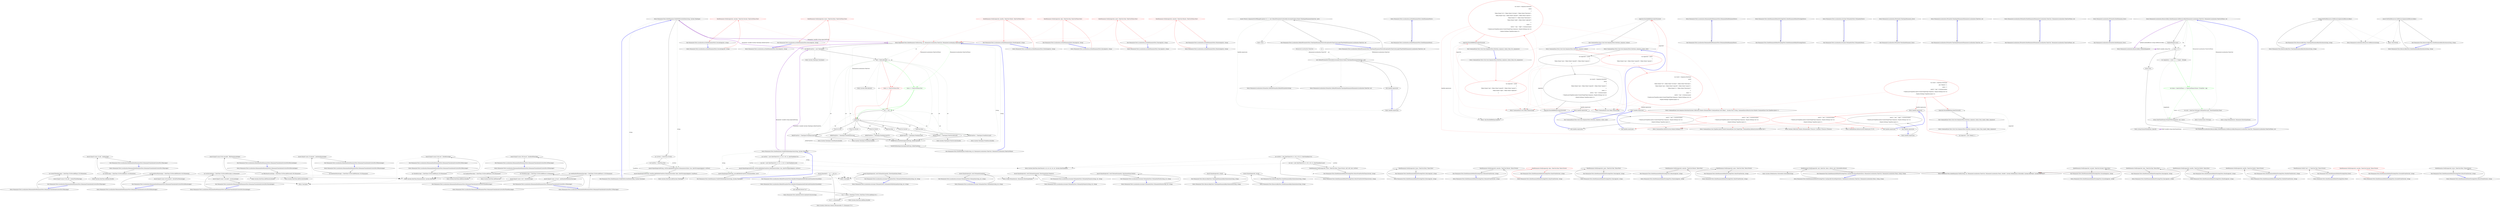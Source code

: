digraph  {
n0 [label="Entry Humanizer.Tests.DateHumanize.VerifyWithCurrentDate(string, System.TimeSpan)", span="8-8", cluster="Humanizer.Tests.DateHumanize.VerifyWithCurrentDate(string, System.TimeSpan)"];
n1 [label="var utcNow = DateTime.UtcNow", span="10-10", cluster="Humanizer.Tests.DateHumanize.VerifyWithCurrentDate(string, System.TimeSpan)"];
n3 [label="Assert.Equal(expectedString, utcNow.Add(deltaFromNow).Humanize(utcDate: true, dateToCompareAgainst: utcNow))", span="14-14", cluster="Humanizer.Tests.DateHumanize.VerifyWithCurrentDate(string, System.TimeSpan)"];
n4 [label="Assert.Equal(expectedString, localNow.Add(deltaFromNow).Humanize(utcDate: false, dateToCompareAgainst: localNow))", span="15-15", cluster="Humanizer.Tests.DateHumanize.VerifyWithCurrentDate(string, System.TimeSpan)"];
n2 [label="var localNow = DateTime.Now", span="11-11", cluster="Humanizer.Tests.DateHumanize.VerifyWithCurrentDate(string, System.TimeSpan)"];
n6 [label="Entry System.DateTime.Add(System.TimeSpan)", span="0-0", cluster="System.DateTime.Add(System.TimeSpan)"];
n7 [label="Entry System.DateTime.Humanize(bool, System.DateTime?)", span="19-19", cluster="System.DateTime.Humanize(bool, System.DateTime?)"];
n8 [label="Entry Unk.Equal", span="", cluster="Unk.Equal"];
n5 [label="Exit Humanizer.Tests.DateHumanize.VerifyWithCurrentDate(string, System.TimeSpan)", span="8-8", cluster="Humanizer.Tests.DateHumanize.VerifyWithCurrentDate(string, System.TimeSpan)"];
n9 [label="Entry Humanizer.Tests.DateHumanize.VerifyWithDateInjection(string, System.TimeSpan)", span="18-18", cluster="Humanizer.Tests.DateHumanize.VerifyWithDateInjection(string, System.TimeSpan)"];
n10 [label="var utcNow = new DateTime(2013, 6, 20, 9, 58, 22, DateTimeKind.Utc)", span="20-20", cluster="Humanizer.Tests.DateHumanize.VerifyWithDateInjection(string, System.TimeSpan)"];
n12 [label="Assert.Equal(expectedString, utcNow.Add(deltaFromNow).Humanize(utcDate: true, dateToCompareAgainst: utcNow))", span="23-23", cluster="Humanizer.Tests.DateHumanize.VerifyWithDateInjection(string, System.TimeSpan)"];
n13 [label="Assert.Equal(expectedString, now.Add(deltaFromNow).Humanize(false, now))", span="24-24", cluster="Humanizer.Tests.DateHumanize.VerifyWithDateInjection(string, System.TimeSpan)"];
n11 [label="var now = new DateTime(2013, 6, 20, 11, 58, 22, DateTimeKind.Local)", span="21-21", cluster="Humanizer.Tests.DateHumanize.VerifyWithDateInjection(string, System.TimeSpan)"];
n15 [label="Entry System.DateTime.DateTime(int, int, int, int, int, int, System.DateTimeKind)", span="0-0", cluster="System.DateTime.DateTime(int, int, int, int, int, int, System.DateTimeKind)"];
n14 [label="Exit Humanizer.Tests.DateHumanize.VerifyWithDateInjection(string, System.TimeSpan)", span="18-18", cluster="Humanizer.Tests.DateHumanize.VerifyWithDateInjection(string, System.TimeSpan)"];
n16 [label="Entry Humanizer.Tests.DateHumanize.Verify(string, int, Humanizer.Localisation.TimeUnit, Humanizer.Localisation.TimeUnitTense)", span="27-27", cluster="Humanizer.Tests.DateHumanize.Verify(string, int, Humanizer.Localisation.TimeUnit, Humanizer.Localisation.TimeUnitTense)"];
n17 [label="var deltaFromNow = new TimeSpan()", span="29-29", cluster="Humanizer.Tests.DateHumanize.Verify(string, int, Humanizer.Localisation.TimeUnit, Humanizer.Localisation.TimeUnitTense)"];
n18 [label="unit = Math.Abs(unit)", span="30-30", cluster="Humanizer.Tests.DateHumanize.Verify(string, int, Humanizer.Localisation.TimeUnit, Humanizer.Localisation.TimeUnitTense)"];
n19 [label="tense == TimeUnitTense.Past", span="32-32", cluster="Humanizer.Tests.DateHumanize.Verify(string, int, Humanizer.Localisation.TimeUnit, Humanizer.Localisation.TimeUnitTense)", color=red, community=0];
n21 [label=timeUnit, span="35-35", cluster="Humanizer.Tests.DateHumanize.Verify(string, int, Humanizer.Localisation.TimeUnit, Humanizer.Localisation.TimeUnitTense)"];
n34 [label="VerifyWithCurrentDate(expectedString, deltaFromNow)", span="57-57", cluster="Humanizer.Tests.DateHumanize.Verify(string, int, Humanizer.Localisation.TimeUnit, Humanizer.Localisation.TimeUnitTense)"];
n35 [label="VerifyWithDateInjection(expectedString, deltaFromNow)", span="58-58", cluster="Humanizer.Tests.DateHumanize.Verify(string, int, Humanizer.Localisation.TimeUnit, Humanizer.Localisation.TimeUnitTense)"];
n37 [label="Entry System.TimeSpan.TimeSpan()", span="0-0", cluster="System.TimeSpan.TimeSpan()"];
n38 [label="Entry System.Math.Abs(int)", span="0-0", cluster="System.Math.Abs(int)"];
n20 [label="unit = -unit", span="33-33", cluster="Humanizer.Tests.DateHumanize.Verify(string, int, Humanizer.Localisation.TimeUnit, Humanizer.Localisation.TimeUnitTense)"];
n23 [label="deltaFromNow = TimeSpan.FromSeconds(unit)", span="38-38", cluster="Humanizer.Tests.DateHumanize.Verify(string, int, Humanizer.Localisation.TimeUnit, Humanizer.Localisation.TimeUnitTense)"];
n25 [label="deltaFromNow = TimeSpan.FromMinutes(unit)", span="41-41", cluster="Humanizer.Tests.DateHumanize.Verify(string, int, Humanizer.Localisation.TimeUnit, Humanizer.Localisation.TimeUnitTense)"];
n27 [label="deltaFromNow = TimeSpan.FromHours(unit)", span="44-44", cluster="Humanizer.Tests.DateHumanize.Verify(string, int, Humanizer.Localisation.TimeUnit, Humanizer.Localisation.TimeUnitTense)"];
n29 [label="deltaFromNow = TimeSpan.FromDays(unit)", span="47-47", cluster="Humanizer.Tests.DateHumanize.Verify(string, int, Humanizer.Localisation.TimeUnit, Humanizer.Localisation.TimeUnitTense)"];
n31 [label="deltaFromNow = TimeSpan.FromDays(unit*31)", span="50-50", cluster="Humanizer.Tests.DateHumanize.Verify(string, int, Humanizer.Localisation.TimeUnit, Humanizer.Localisation.TimeUnitTense)"];
n33 [label="deltaFromNow = TimeSpan.FromDays(unit*366)", span="53-53", cluster="Humanizer.Tests.DateHumanize.Verify(string, int, Humanizer.Localisation.TimeUnit, Humanizer.Localisation.TimeUnitTense)"];
n22 [label="TimeUnit.Second", span="37-37", cluster="Humanizer.Tests.DateHumanize.Verify(string, int, Humanizer.Localisation.TimeUnit, Humanizer.Localisation.TimeUnitTense)"];
n24 [label="TimeUnit.Minute", span="40-40", cluster="Humanizer.Tests.DateHumanize.Verify(string, int, Humanizer.Localisation.TimeUnit, Humanizer.Localisation.TimeUnitTense)"];
n26 [label="TimeUnit.Hour", span="43-43", cluster="Humanizer.Tests.DateHumanize.Verify(string, int, Humanizer.Localisation.TimeUnit, Humanizer.Localisation.TimeUnitTense)"];
n28 [label="TimeUnit.Day", span="46-46", cluster="Humanizer.Tests.DateHumanize.Verify(string, int, Humanizer.Localisation.TimeUnit, Humanizer.Localisation.TimeUnitTense)"];
n30 [label="TimeUnit.Month", span="49-49", cluster="Humanizer.Tests.DateHumanize.Verify(string, int, Humanizer.Localisation.TimeUnit, Humanizer.Localisation.TimeUnitTense)"];
n32 [label="TimeUnit.Year", span="52-52", cluster="Humanizer.Tests.DateHumanize.Verify(string, int, Humanizer.Localisation.TimeUnit, Humanizer.Localisation.TimeUnitTense)"];
n39 [label="Entry System.TimeSpan.FromSeconds(double)", span="0-0", cluster="System.TimeSpan.FromSeconds(double)"];
n42 [label="Entry System.TimeSpan.FromDays(double)", span="0-0", cluster="System.TimeSpan.FromDays(double)"];
n40 [label="Entry System.TimeSpan.FromMinutes(double)", span="0-0", cluster="System.TimeSpan.FromMinutes(double)"];
n41 [label="Entry System.TimeSpan.FromHours(double)", span="0-0", cluster="System.TimeSpan.FromHours(double)"];
n36 [label="Exit Humanizer.Tests.DateHumanize.Verify(string, int, Humanizer.Localisation.TimeUnit, Humanizer.Localisation.TimeUnitTense)", span="27-27", cluster="Humanizer.Tests.DateHumanize.Verify(string, int, Humanizer.Localisation.TimeUnit, Humanizer.Localisation.TimeUnitTense)"];
d19 [label="tense == TimeUnitTense.Past", span="32-32", cluster="Humanizer.Tests.DateHumanize.Verify(string, int, Humanizer.Localisation.TimeUnit, Humanizer.Localisation.TimeUnitTense)", color=green, community=0];
m0_7 [label="Entry Humanizer.Localisation.Formatters.DefaultFormatter.DefaultFormatter(string)", span="16-16", cluster="Humanizer.Localisation.Formatters.DefaultFormatter.DefaultFormatter(string)", file="DateHumanizeExtensions.cs"];
m0_3 [label="Entry Unk.>", span="", cluster="Unk.>", file="DateHumanizeExtensions.cs"];
m0_17 [label="Entry System.Collections.Generic.IEnumerable<T>.Humanize<T>()", span="17-17", cluster="System.Collections.Generic.IEnumerable<T>.Humanize<T>()", file="DateHumanizeExtensions.cs"];
m0_0 [label="Entry Humanizer.Tests.Localisation.DefaultFormatterTests.TimeSpanHumanizeThrowsExceptionForTimeUnitsLargerThanWeek(Humanizer.Localisation.TimeUnit, int)", span="17-17", cluster="Humanizer.Tests.Localisation.DefaultFormatterTests.TimeSpanHumanizeThrowsExceptionForTimeUnitsLargerThanWeek(Humanizer.Localisation.TimeUnit, int)", file="DateHumanizeExtensions.cs"];
m0_1 [label="Assert.Throws<ArgumentOutOfRangeException>(() => new DefaultFormatter(CultureInfo.InvariantCulture.Name).TimeSpanHumanize(timeUnit, unit))", span="19-19", cluster="Humanizer.Tests.Localisation.DefaultFormatterTests.TimeSpanHumanizeThrowsExceptionForTimeUnitsLargerThanWeek(Humanizer.Localisation.TimeUnit, int)", file="DateHumanizeExtensions.cs"];
m0_2 [label="Exit Humanizer.Tests.Localisation.DefaultFormatterTests.TimeSpanHumanizeThrowsExceptionForTimeUnitsLargerThanWeek(Humanizer.Localisation.TimeUnit, int)", span="17-17", cluster="Humanizer.Tests.Localisation.DefaultFormatterTests.TimeSpanHumanizeThrowsExceptionForTimeUnitsLargerThanWeek(Humanizer.Localisation.TimeUnit, int)", file="DateHumanizeExtensions.cs"];
m0_8 [label="Entry Humanizer.Localisation.Formatters.DefaultFormatter.TimeSpanHumanize(Humanizer.Localisation.TimeUnit, int)", span="58-58", cluster="Humanizer.Localisation.Formatters.DefaultFormatter.TimeSpanHumanize(Humanizer.Localisation.TimeUnit, int)", file="DateHumanizeExtensions.cs"];
m0_15 [label="Entry Humanizer.Tests.AmbientCulture.AmbientCulture(string)", span="19-19", cluster="Humanizer.Tests.AmbientCulture.AmbientCulture(string)", file="DateHumanizeExtensions.cs"];
m0_9 [label="Entry Humanizer.Tests.Localisation.DefaultFormatterTests.HandlesNotImplementedCollectionFormattersGracefully()", span="23-23", cluster="Humanizer.Tests.Localisation.DefaultFormatterTests.HandlesNotImplementedCollectionFormattersGracefully()", file="DateHumanizeExtensions.cs"];
m0_10 [label="new AmbientCulture(''es'')", span="25-25", cluster="Humanizer.Tests.Localisation.DefaultFormatterTests.HandlesNotImplementedCollectionFormattersGracefully()", file="DateHumanizeExtensions.cs"];
m0_11 [label="var a = new[] { DateTime.UtcNow, DateTime.UtcNow.AddDays(10) }", span="27-27", cluster="Humanizer.Tests.Localisation.DefaultFormatterTests.HandlesNotImplementedCollectionFormattersGracefully()", file="DateHumanizeExtensions.cs"];
m0_12 [label="var b = a.Humanize()", span="28-28", cluster="Humanizer.Tests.Localisation.DefaultFormatterTests.HandlesNotImplementedCollectionFormattersGracefully()", file="DateHumanizeExtensions.cs"];
m0_13 [label="Assert.Equal(a[0] + '' & '' + a[1], b)", span="30-30", cluster="Humanizer.Tests.Localisation.DefaultFormatterTests.HandlesNotImplementedCollectionFormattersGracefully()", file="DateHumanizeExtensions.cs"];
m0_14 [label="Exit Humanizer.Tests.Localisation.DefaultFormatterTests.HandlesNotImplementedCollectionFormattersGracefully()", span="23-23", cluster="Humanizer.Tests.Localisation.DefaultFormatterTests.HandlesNotImplementedCollectionFormattersGracefully()", file="DateHumanizeExtensions.cs"];
m0_4 [label="Entry lambda expression", span="19-19", cluster="lambda expression", file="DateHumanizeExtensions.cs"];
m0_5 [label="new DefaultFormatter(CultureInfo.InvariantCulture.Name).TimeSpanHumanize(timeUnit, unit)", span="19-19", cluster="lambda expression", file="DateHumanizeExtensions.cs"];
m0_6 [label="Exit lambda expression", span="19-19", cluster="lambda expression", file="DateHumanizeExtensions.cs"];
m0_16 [label="Entry System.DateTime.AddDays(double)", span="0-0", cluster="System.DateTime.AddDays(double)", file="DateHumanizeExtensions.cs"];
m0_19 [label="Humanizer.Localisation.TimeUnit", span="", file="DateHumanizeExtensions.cs"];
m0_20 [label=int, span="", file="DateHumanizeExtensions.cs"];
m1_15 [label="Entry Humanizer.Tests.Localisation.ar.DateHumanizeTests.SecondsAgo(int, string)", span="55-55", cluster="Humanizer.Tests.Localisation.ar.DateHumanizeTests.SecondsAgo(int, string)", file="DateHumanizeTests.cs"];
m1_16 [label="DateHumanize.Verify(expected, seconds, TimeUnit.Second, TimeUnitTense.Past)", span="57-57", cluster="Humanizer.Tests.Localisation.ar.DateHumanizeTests.SecondsAgo(int, string)", color=red, community=0, file="DateHumanizeTests.cs"];
m1_17 [label="Exit Humanizer.Tests.Localisation.ar.DateHumanizeTests.SecondsAgo(int, string)", span="55-55", cluster="Humanizer.Tests.Localisation.ar.DateHumanizeTests.SecondsAgo(int, string)", file="DateHumanizeTests.cs"];
m1_6 [label="Entry Humanizer.Tests.Localisation.ar.DateHumanizeTests.HoursAgo(int, string)", span="25-25", cluster="Humanizer.Tests.Localisation.ar.DateHumanizeTests.HoursAgo(int, string)", file="DateHumanizeTests.cs"];
m1_7 [label="DateHumanize.Verify(expected, hours, TimeUnit.Hour, TimeUnitTense.Past)", span="27-27", cluster="Humanizer.Tests.Localisation.ar.DateHumanizeTests.HoursAgo(int, string)", color=red, community=0, file="DateHumanizeTests.cs"];
m1_8 [label="Exit Humanizer.Tests.Localisation.ar.DateHumanizeTests.HoursAgo(int, string)", span="25-25", cluster="Humanizer.Tests.Localisation.ar.DateHumanizeTests.HoursAgo(int, string)", file="DateHumanizeTests.cs"];
m1_12 [label="Entry Humanizer.Tests.Localisation.ar.DateHumanizeTests.MonthsAgo(int, string)", span="45-45", cluster="Humanizer.Tests.Localisation.ar.DateHumanizeTests.MonthsAgo(int, string)", file="DateHumanizeTests.cs"];
m1_13 [label="DateHumanize.Verify(expected, months, TimeUnit.Month, TimeUnitTense.Past)", span="47-47", cluster="Humanizer.Tests.Localisation.ar.DateHumanizeTests.MonthsAgo(int, string)", color=red, community=0, file="DateHumanizeTests.cs"];
m1_14 [label="Exit Humanizer.Tests.Localisation.ar.DateHumanizeTests.MonthsAgo(int, string)", span="45-45", cluster="Humanizer.Tests.Localisation.ar.DateHumanizeTests.MonthsAgo(int, string)", file="DateHumanizeTests.cs"];
m1_2 [label="Entry Humanizer.Tests.Localisation.ar.DateHumanizeTests.DaysAgo(int, string)", span="15-15", cluster="Humanizer.Tests.Localisation.ar.DateHumanizeTests.DaysAgo(int, string)", file="DateHumanizeTests.cs"];
m1_3 [label="DateHumanize.Verify(expected, days, TimeUnit.Day, TimeUnitTense.Past)", span="17-17", cluster="Humanizer.Tests.Localisation.ar.DateHumanizeTests.DaysAgo(int, string)", color=red, community=0, file="DateHumanizeTests.cs"];
m1_4 [label="Exit Humanizer.Tests.Localisation.ar.DateHumanizeTests.DaysAgo(int, string)", span="15-15", cluster="Humanizer.Tests.Localisation.ar.DateHumanizeTests.DaysAgo(int, string)", file="DateHumanizeTests.cs"];
m1_18 [label="Entry Humanizer.Tests.Localisation.ar.DateHumanizeTests.YearsAgo(int, string)", span="65-65", cluster="Humanizer.Tests.Localisation.ar.DateHumanizeTests.YearsAgo(int, string)", file="DateHumanizeTests.cs"];
m1_19 [label="DateHumanize.Verify(expected, years, TimeUnit.Year, TimeUnitTense.Past)", span="67-67", cluster="Humanizer.Tests.Localisation.ar.DateHumanizeTests.YearsAgo(int, string)", color=red, community=0, file="DateHumanizeTests.cs"];
m1_20 [label="Exit Humanizer.Tests.Localisation.ar.DateHumanizeTests.YearsAgo(int, string)", span="65-65", cluster="Humanizer.Tests.Localisation.ar.DateHumanizeTests.YearsAgo(int, string)", file="DateHumanizeTests.cs"];
m1_9 [label="Entry Humanizer.Tests.Localisation.ar.DateHumanizeTests.MinutesAgo(int, string)", span="35-35", cluster="Humanizer.Tests.Localisation.ar.DateHumanizeTests.MinutesAgo(int, string)", file="DateHumanizeTests.cs"];
m1_10 [label="DateHumanize.Verify(expected, minutes, TimeUnit.Minute, TimeUnitTense.Past)", span="37-37", cluster="Humanizer.Tests.Localisation.ar.DateHumanizeTests.MinutesAgo(int, string)", color=red, community=0, file="DateHumanizeTests.cs"];
m1_11 [label="Exit Humanizer.Tests.Localisation.ar.DateHumanizeTests.MinutesAgo(int, string)", span="35-35", cluster="Humanizer.Tests.Localisation.ar.DateHumanizeTests.MinutesAgo(int, string)", file="DateHumanizeTests.cs"];
m1_0 [label="Entry Humanizer.Tests.Localisation.ar.DateHumanizeTests.DateHumanizeTests()", span="7-7", cluster="Humanizer.Tests.Localisation.ar.DateHumanizeTests.DateHumanizeTests()", file="DateHumanizeTests.cs"];
m1_1 [label="Exit Humanizer.Tests.Localisation.ar.DateHumanizeTests.DateHumanizeTests()", span="7-7", cluster="Humanizer.Tests.Localisation.ar.DateHumanizeTests.DateHumanizeTests()", file="DateHumanizeTests.cs"];
m3_32 [label="Entry CommandLine.Tests.Unit.Core.SequenceTests.Partition_sequence_values_only()", span="76-76", cluster="CommandLine.Tests.Unit.Core.SequenceTests.Partition_sequence_values_only()", file="DateHumanizeTests.nb-NO.cs"];
m3_33 [label="var expected = new[]\r\n                {\r\n                    Token.Name(''seq''), Token.Value(''seqval0''), Token.Value(''seqval1'')\r\n                }", span="78-81", cluster="CommandLine.Tests.Unit.Core.SequenceTests.Partition_sequence_values_only()", file="DateHumanizeTests.nb-NO.cs"];
m3_34 [label="var result = Sequence.Partition(\r\n                new[]\r\n                    {\r\n                        Token.Name(''seq''), Token.Value(''seqval0''), Token.Value(''seqval1'')\r\n                    },\r\n                name =>\r\n                    new[] { ''seq'' }.Contains(name)\r\n                        ? Maybe.Just(TypeDescriptor.Create(TargetType.Sequence, Maybe.Nothing<int>()))\r\n                        : Maybe.Nothing<TypeDescriptor>())", span="83-91", cluster="CommandLine.Tests.Unit.Core.SequenceTests.Partition_sequence_values_only()", file="DateHumanizeTests.nb-NO.cs"];
m3_35 [label="expected.ShouldAllBeEquivalentTo(result)", span="93-93", cluster="CommandLine.Tests.Unit.Core.SequenceTests.Partition_sequence_values_only()", file="DateHumanizeTests.nb-NO.cs"];
m3_36 [label="Exit CommandLine.Tests.Unit.Core.SequenceTests.Partition_sequence_values_only()", span="76-76", cluster="CommandLine.Tests.Unit.Core.SequenceTests.Partition_sequence_values_only()", file="DateHumanizeTests.nb-NO.cs"];
m3_10 [label="Entry System.Collections.Generic.IEnumerable<TSource>.Contains<TSource>(TSource)", span="0-0", cluster="System.Collections.Generic.IEnumerable<TSource>.Contains<TSource>(TSource)", file="DateHumanizeTests.nb-NO.cs"];
m3_19 [label="Entry CommandLine.Core.Token.Name(string)", span="19-19", cluster="CommandLine.Core.Token.Name(string)", file="DateHumanizeTests.nb-NO.cs"];
m3_12 [label="Entry CommandLine.Core.TypeDescriptor.Create(CommandLine.Core.TargetType, CommandLine.Infrastructure.Maybe<int>)", span="36-36", cluster="CommandLine.Core.TypeDescriptor.Create(CommandLine.Core.TargetType, CommandLine.Infrastructure.Maybe<int>)", file="DateHumanizeTests.nb-NO.cs"];
m3_5 [label="Entry CommandLine.Core.Sequence.Partition(System.Collections.Generic.IEnumerable<CommandLine.Core.Token>, System.Func<string, CommandLine.Infrastructure.Maybe<CommandLine.Core.TypeDescriptor>>)", span="11-11", cluster="CommandLine.Core.Sequence.Partition(System.Collections.Generic.IEnumerable<CommandLine.Core.Token>, System.Func<string, CommandLine.Infrastructure.Maybe<CommandLine.Core.TypeDescriptor>>)", file="DateHumanizeTests.nb-NO.cs"];
m3_13 [label="Entry CommandLine.Infrastructure.Maybe.Just<T>(T)", span="68-68", cluster="CommandLine.Infrastructure.Maybe.Just<T>(T)", file="DateHumanizeTests.nb-NO.cs"];
m3_11 [label="Entry CommandLine.Infrastructure.Maybe.Nothing<T>()", span="63-63", cluster="CommandLine.Infrastructure.Maybe.Nothing<T>()", file="DateHumanizeTests.nb-NO.cs"];
m3_14 [label="Entry CommandLine.Tests.Unit.Core.SequenceTests.Partition_sequence_values()", span="28-28", cluster="CommandLine.Tests.Unit.Core.SequenceTests.Partition_sequence_values()", file="DateHumanizeTests.nb-NO.cs"];
m3_15 [label="var expected = new[]\r\n                {\r\n                    Token.Name(''seq''), Token.Value(''seqval0''), Token.Value(''seqval1'')\r\n                }", span="30-33", cluster="CommandLine.Tests.Unit.Core.SequenceTests.Partition_sequence_values()", color=red, community=0, file="DateHumanizeTests.nb-NO.cs"];
m3_16 [label="var result = Sequence.Partition(\r\n                new[]\r\n                    {\r\n                        Token.Name(''str''), Token.Value(''strvalue''), Token.Value(''freevalue''),\r\n                        Token.Name(''seq''), Token.Value(''seqval0''), Token.Value(''seqval1''),\r\n                        Token.Name(''x''), Token.Value(''freevalue2'')\r\n                    },\r\n                name =>\r\n                    new[] { ''seq'' }.Contains(name)\r\n                        ? Maybe.Just(TypeDescriptor.Create(TargetType.Sequence, Maybe.Nothing<int>()))\r\n                        : Maybe.Nothing<TypeDescriptor>())", span="35-45", cluster="CommandLine.Tests.Unit.Core.SequenceTests.Partition_sequence_values()", color=red, community=0, file="DateHumanizeTests.nb-NO.cs"];
m3_17 [label="expected.ShouldAllBeEquivalentTo(result)", span="47-47", cluster="CommandLine.Tests.Unit.Core.SequenceTests.Partition_sequence_values()", file="DateHumanizeTests.nb-NO.cs"];
m3_18 [label="Exit CommandLine.Tests.Unit.Core.SequenceTests.Partition_sequence_values()", span="28-28", cluster="CommandLine.Tests.Unit.Core.SequenceTests.Partition_sequence_values()", file="DateHumanizeTests.nb-NO.cs"];
m3_0 [label="Entry CommandLine.Tests.Unit.Core.SequenceTests.Partition_sequence_values_from_empty_token_sequence()", span="13-13", cluster="CommandLine.Tests.Unit.Core.SequenceTests.Partition_sequence_values_from_empty_token_sequence()", file="DateHumanizeTests.nb-NO.cs"];
m3_1 [label="var expected = new Token[] { }", span="15-15", cluster="CommandLine.Tests.Unit.Core.SequenceTests.Partition_sequence_values_from_empty_token_sequence()", file="DateHumanizeTests.nb-NO.cs"];
m3_2 [label="var result = Sequence.Partition(\r\n                new Token[] { },\r\n                name =>\r\n                    new[] { ''seq'' }.Contains(name)\r\n                        ? Maybe.Just(TypeDescriptor.Create(TargetType.Sequence, Maybe.Nothing<int>()))\r\n                        : Maybe.Nothing<TypeDescriptor>())", span="17-22", cluster="CommandLine.Tests.Unit.Core.SequenceTests.Partition_sequence_values_from_empty_token_sequence()", color=red, community=0, file="DateHumanizeTests.nb-NO.cs"];
m3_3 [label="expected.ShouldAllBeEquivalentTo(result)", span="24-24", cluster="CommandLine.Tests.Unit.Core.SequenceTests.Partition_sequence_values_from_empty_token_sequence()", file="DateHumanizeTests.nb-NO.cs"];
m3_4 [label="Exit CommandLine.Tests.Unit.Core.SequenceTests.Partition_sequence_values_from_empty_token_sequence()", span="13-13", cluster="CommandLine.Tests.Unit.Core.SequenceTests.Partition_sequence_values_from_empty_token_sequence()", file="DateHumanizeTests.nb-NO.cs"];
m3_24 [label="Entry CommandLine.Tests.Unit.Core.SequenceTests.Partition_sequence_values_from_two_sequneces()", span="51-51", cluster="CommandLine.Tests.Unit.Core.SequenceTests.Partition_sequence_values_from_two_sequneces()", file="DateHumanizeTests.nb-NO.cs"];
m3_25 [label="var expected = new[]\r\n                {\r\n                    Token.Name(''seq''), Token.Value(''seqval0''), Token.Value(''seqval1''),\r\n                    Token.Name(''seqb''), Token.Value(''seqbval0'')\r\n                }", span="53-57", cluster="CommandLine.Tests.Unit.Core.SequenceTests.Partition_sequence_values_from_two_sequneces()", color=red, community=0, file="DateHumanizeTests.nb-NO.cs"];
m3_26 [label="var result = Sequence.Partition(\r\n                new[]\r\n                    {\r\n                        Token.Name(''str''), Token.Value(''strvalue''), Token.Value(''freevalue''),\r\n                        Token.Name(''seq''), Token.Value(''seqval0''), Token.Value(''seqval1''),\r\n                        Token.Name(''x''), Token.Value(''freevalue2''),\r\n                        Token.Name(''seqb''), Token.Value(''seqbval0'')\r\n                    },\r\n                name =>\r\n                    new[] { ''seq'', ''seqb'' }.Contains(name)\r\n                        ? Maybe.Just(TypeDescriptor.Create(TargetType.Sequence, Maybe.Nothing<int>()))\r\n                        : Maybe.Nothing<TypeDescriptor>())", span="59-70", cluster="CommandLine.Tests.Unit.Core.SequenceTests.Partition_sequence_values_from_two_sequneces()", color=red, community=0, file="DateHumanizeTests.nb-NO.cs"];
m3_27 [label="expected.ShouldAllBeEquivalentTo(result)", span="72-72", cluster="CommandLine.Tests.Unit.Core.SequenceTests.Partition_sequence_values_from_two_sequneces()", file="DateHumanizeTests.nb-NO.cs"];
m3_28 [label="Exit CommandLine.Tests.Unit.Core.SequenceTests.Partition_sequence_values_from_two_sequneces()", span="51-51", cluster="CommandLine.Tests.Unit.Core.SequenceTests.Partition_sequence_values_from_two_sequneces()", file="DateHumanizeTests.nb-NO.cs"];
m3_37 [label="Entry lambda expression", span="88-91", cluster="lambda expression", file="DateHumanizeTests.nb-NO.cs"];
m3_7 [label="Entry lambda expression", span="19-22", cluster="lambda expression", file="DateHumanizeTests.nb-NO.cs"];
m3_8 [label="new[] { ''seq'' }.Contains(name)\r\n                        ? Maybe.Just(TypeDescriptor.Create(TargetType.Sequence, Maybe.Nothing<int>()))\r\n                        : Maybe.Nothing<TypeDescriptor>()", span="20-22", cluster="lambda expression", color=red, community=0, file="DateHumanizeTests.nb-NO.cs"];
m3_9 [label="Exit lambda expression", span="19-22", cluster="lambda expression", file="DateHumanizeTests.nb-NO.cs"];
m3_21 [label="Entry lambda expression", span="42-45", cluster="lambda expression", file="DateHumanizeTests.nb-NO.cs"];
m3_22 [label="new[] { ''seq'' }.Contains(name)\r\n                        ? Maybe.Just(TypeDescriptor.Create(TargetType.Sequence, Maybe.Nothing<int>()))\r\n                        : Maybe.Nothing<TypeDescriptor>()", span="43-45", cluster="lambda expression", color=red, community=0, file="DateHumanizeTests.nb-NO.cs"];
m3_23 [label="Exit lambda expression", span="42-45", cluster="lambda expression", file="DateHumanizeTests.nb-NO.cs"];
m3_29 [label="Entry lambda expression", span="67-70", cluster="lambda expression", file="DateHumanizeTests.nb-NO.cs"];
m3_30 [label="new[] { ''seq'', ''seqb'' }.Contains(name)\r\n                        ? Maybe.Just(TypeDescriptor.Create(TargetType.Sequence, Maybe.Nothing<int>()))\r\n                        : Maybe.Nothing<TypeDescriptor>()", span="68-70", cluster="lambda expression", file="DateHumanizeTests.nb-NO.cs"];
m3_31 [label="Exit lambda expression", span="67-70", cluster="lambda expression", file="DateHumanizeTests.nb-NO.cs"];
m3_38 [label="new[] { ''seq'' }.Contains(name)\r\n                        ? Maybe.Just(TypeDescriptor.Create(TargetType.Sequence, Maybe.Nothing<int>()))\r\n                        : Maybe.Nothing<TypeDescriptor>()", span="89-91", cluster="lambda expression", file="DateHumanizeTests.nb-NO.cs"];
m3_39 [label="Exit lambda expression", span="88-91", cluster="lambda expression", file="DateHumanizeTests.nb-NO.cs"];
m3_20 [label="Entry CommandLine.Core.Token.Value(string)", span="24-24", cluster="CommandLine.Core.Token.Value(string)", file="DateHumanizeTests.nb-NO.cs"];
m3_6 [label="Entry Unk.ShouldAllBeEquivalentTo", span="", cluster="Unk.ShouldAllBeEquivalentTo", file="DateHumanizeTests.nb-NO.cs"];
m4_22 [label="Entry Humanizer.Tests.Localisation.RomanianDateHumanizeTests.RomanianTranslationIsCorrectFor2SecondsAgo()", span="49-49", cluster="Humanizer.Tests.Localisation.RomanianDateHumanizeTests.RomanianTranslationIsCorrectFor2SecondsAgo()", file="DateHumanizeTests.ro-RO.cs"];
m4_23 [label="var twoSecondsAgo = DateTime.UtcNow.AddSeconds(-2).Humanize()", span="51-51", cluster="Humanizer.Tests.Localisation.RomanianDateHumanizeTests.RomanianTranslationIsCorrectFor2SecondsAgo()", file="DateHumanizeTests.ro-RO.cs"];
m4_24 [label="Assert.Equal(''acum 2 secunde'', twoSecondsAgo)", span="53-53", cluster="Humanizer.Tests.Localisation.RomanianDateHumanizeTests.RomanianTranslationIsCorrectFor2SecondsAgo()", file="DateHumanizeTests.ro-RO.cs"];
m4_25 [label="Exit Humanizer.Tests.Localisation.RomanianDateHumanizeTests.RomanianTranslationIsCorrectFor2SecondsAgo()", span="49-49", cluster="Humanizer.Tests.Localisation.RomanianDateHumanizeTests.RomanianTranslationIsCorrectFor2SecondsAgo()", file="DateHumanizeTests.ro-RO.cs"];
m4_13 [label="Entry Humanizer.Tests.Localisation.RomanianDateHumanizeTests.RomanianTranslationIsCorrectFor19MinutesAgo()", span="33-33", cluster="Humanizer.Tests.Localisation.RomanianDateHumanizeTests.RomanianTranslationIsCorrectFor19MinutesAgo()", file="DateHumanizeTests.ro-RO.cs"];
m4_14 [label="var nineteenMinutesAgo = DateTime.UtcNow.AddMinutes(-19).Humanize()", span="35-35", cluster="Humanizer.Tests.Localisation.RomanianDateHumanizeTests.RomanianTranslationIsCorrectFor19MinutesAgo()", file="DateHumanizeTests.ro-RO.cs"];
m4_15 [label="Assert.Equal(''acum 19 minute'', nineteenMinutesAgo)", span="37-37", cluster="Humanizer.Tests.Localisation.RomanianDateHumanizeTests.RomanianTranslationIsCorrectFor19MinutesAgo()", file="DateHumanizeTests.ro-RO.cs"];
m4_16 [label="Exit Humanizer.Tests.Localisation.RomanianDateHumanizeTests.RomanianTranslationIsCorrectFor19MinutesAgo()", span="33-33", cluster="Humanizer.Tests.Localisation.RomanianDateHumanizeTests.RomanianTranslationIsCorrectFor19MinutesAgo()", file="DateHumanizeTests.ro-RO.cs"];
m4_17 [label="Entry System.DateTime.AddMinutes(double)", span="0-0", cluster="System.DateTime.AddMinutes(double)", file="DateHumanizeTests.ro-RO.cs"];
m4_31 [label="Entry Humanizer.Tests.Localisation.RomanianDateHumanizeTests.RomanianTranslationIsCorrectFor10DaysAgo()", span="65-65", cluster="Humanizer.Tests.Localisation.RomanianDateHumanizeTests.RomanianTranslationIsCorrectFor10DaysAgo()", file="DateHumanizeTests.ro-RO.cs"];
m4_32 [label="var tenDaysAgo = DateTime.UtcNow.AddDays(-10).Humanize()", span="67-67", cluster="Humanizer.Tests.Localisation.RomanianDateHumanizeTests.RomanianTranslationIsCorrectFor10DaysAgo()", file="DateHumanizeTests.ro-RO.cs"];
m4_33 [label="Assert.Equal(''acum 10 zile'', tenDaysAgo)", span="69-69", cluster="Humanizer.Tests.Localisation.RomanianDateHumanizeTests.RomanianTranslationIsCorrectFor10DaysAgo()", file="DateHumanizeTests.ro-RO.cs"];
m4_34 [label="Exit Humanizer.Tests.Localisation.RomanianDateHumanizeTests.RomanianTranslationIsCorrectFor10DaysAgo()", span="65-65", cluster="Humanizer.Tests.Localisation.RomanianDateHumanizeTests.RomanianTranslationIsCorrectFor10DaysAgo()", file="DateHumanizeTests.ro-RO.cs"];
m4_26 [label="Entry System.DateTime.AddSeconds(double)", span="0-0", cluster="System.DateTime.AddSeconds(double)", file="DateHumanizeTests.ro-RO.cs"];
m4_0 [label="Entry Humanizer.Tests.Localisation.RomanianDateHumanizeTests.RomanianDateHumanizeTests()", span="12-12", cluster="Humanizer.Tests.Localisation.RomanianDateHumanizeTests.RomanianDateHumanizeTests()", file="DateHumanizeTests.ro-RO.cs"];
m4_1 [label="Exit Humanizer.Tests.Localisation.RomanianDateHumanizeTests.RomanianDateHumanizeTests()", span="12-12", cluster="Humanizer.Tests.Localisation.RomanianDateHumanizeTests.RomanianDateHumanizeTests()", file="DateHumanizeTests.ro-RO.cs"];
m4_36 [label="Entry Humanizer.Tests.Localisation.RomanianDateHumanizeTests.RomanianTranslationIsCorrectFor23DaysAgo()", span="73-73", cluster="Humanizer.Tests.Localisation.RomanianDateHumanizeTests.RomanianTranslationIsCorrectFor23DaysAgo()", file="DateHumanizeTests.ro-RO.cs"];
m4_37 [label="var twentyThreeDaysAgo = DateTime.UtcNow.AddDays(-23).Humanize()", span="75-75", cluster="Humanizer.Tests.Localisation.RomanianDateHumanizeTests.RomanianTranslationIsCorrectFor23DaysAgo()", file="DateHumanizeTests.ro-RO.cs"];
m4_38 [label="Assert.Equal(''acum 23 de zile'', twentyThreeDaysAgo)", span="77-77", cluster="Humanizer.Tests.Localisation.RomanianDateHumanizeTests.RomanianTranslationIsCorrectFor23DaysAgo()", file="DateHumanizeTests.ro-RO.cs"];
m4_39 [label="Exit Humanizer.Tests.Localisation.RomanianDateHumanizeTests.RomanianTranslationIsCorrectFor23DaysAgo()", span="73-73", cluster="Humanizer.Tests.Localisation.RomanianDateHumanizeTests.RomanianTranslationIsCorrectFor23DaysAgo()", file="DateHumanizeTests.ro-RO.cs"];
m4_9 [label="Entry Humanizer.Tests.Localisation.RomanianDateHumanizeTests.RomanianTranslationIsCorrectFor20HoursAgo()", span="25-25", cluster="Humanizer.Tests.Localisation.RomanianDateHumanizeTests.RomanianTranslationIsCorrectFor20HoursAgo()", file="DateHumanizeTests.ro-RO.cs"];
m4_10 [label="var threeHoursAgo = DateTime.UtcNow.AddHours(-20).Humanize()", span="27-27", cluster="Humanizer.Tests.Localisation.RomanianDateHumanizeTests.RomanianTranslationIsCorrectFor20HoursAgo()", file="DateHumanizeTests.ro-RO.cs"];
m4_11 [label="Assert.Equal(''acum 20 de ore'', threeHoursAgo)", span="29-29", cluster="Humanizer.Tests.Localisation.RomanianDateHumanizeTests.RomanianTranslationIsCorrectFor20HoursAgo()", file="DateHumanizeTests.ro-RO.cs"];
m4_12 [label="Exit Humanizer.Tests.Localisation.RomanianDateHumanizeTests.RomanianTranslationIsCorrectFor20HoursAgo()", span="25-25", cluster="Humanizer.Tests.Localisation.RomanianDateHumanizeTests.RomanianTranslationIsCorrectFor20HoursAgo()", file="DateHumanizeTests.ro-RO.cs"];
m4_8 [label="Entry Unk.Equal", span="", cluster="Unk.Equal", file="DateHumanizeTests.ro-RO.cs"];
m4_44 [label="Entry System.DateTime.AddYears(int)", span="0-0", cluster="System.DateTime.AddYears(int)", file="DateHumanizeTests.ro-RO.cs"];
m4_45 [label="Entry Humanizer.Tests.Localisation.RomanianDateHumanizeTests.RomanianTranslationIsCorrectFor100YearsAgo()", span="89-89", cluster="Humanizer.Tests.Localisation.RomanianDateHumanizeTests.RomanianTranslationIsCorrectFor100YearsAgo()", file="DateHumanizeTests.ro-RO.cs"];
m4_46 [label="var hunderedYearsAgo = DateTime.UtcNow.AddYears(-100).Humanize()", span="91-91", cluster="Humanizer.Tests.Localisation.RomanianDateHumanizeTests.RomanianTranslationIsCorrectFor100YearsAgo()", file="DateHumanizeTests.ro-RO.cs"];
m4_47 [label="Assert.Equal(''acum 100 de ani'', hunderedYearsAgo)", span="93-93", cluster="Humanizer.Tests.Localisation.RomanianDateHumanizeTests.RomanianTranslationIsCorrectFor100YearsAgo()", file="DateHumanizeTests.ro-RO.cs"];
m4_48 [label="Exit Humanizer.Tests.Localisation.RomanianDateHumanizeTests.RomanianTranslationIsCorrectFor100YearsAgo()", span="89-89", cluster="Humanizer.Tests.Localisation.RomanianDateHumanizeTests.RomanianTranslationIsCorrectFor100YearsAgo()", file="DateHumanizeTests.ro-RO.cs"];
m4_18 [label="Entry Humanizer.Tests.Localisation.RomanianDateHumanizeTests.RomanianTranslationIsCorrectFor44MinutesAgo()", span="41-41", cluster="Humanizer.Tests.Localisation.RomanianDateHumanizeTests.RomanianTranslationIsCorrectFor44MinutesAgo()", file="DateHumanizeTests.ro-RO.cs"];
m4_19 [label="var fourtyFourMinutesAgo = DateTime.UtcNow.AddMinutes(-44).Humanize()", span="43-43", cluster="Humanizer.Tests.Localisation.RomanianDateHumanizeTests.RomanianTranslationIsCorrectFor44MinutesAgo()", file="DateHumanizeTests.ro-RO.cs"];
m4_20 [label="Assert.Equal(''acum 44 de minute'', fourtyFourMinutesAgo)", span="45-45", cluster="Humanizer.Tests.Localisation.RomanianDateHumanizeTests.RomanianTranslationIsCorrectFor44MinutesAgo()", file="DateHumanizeTests.ro-RO.cs"];
m4_21 [label="Exit Humanizer.Tests.Localisation.RomanianDateHumanizeTests.RomanianTranslationIsCorrectFor44MinutesAgo()", span="41-41", cluster="Humanizer.Tests.Localisation.RomanianDateHumanizeTests.RomanianTranslationIsCorrectFor44MinutesAgo()", file="DateHumanizeTests.ro-RO.cs"];
m4_2 [label="Entry Humanizer.Tests.Localisation.RomanianDateHumanizeTests.RomanianTranslationIsCorrectForThreeHoursAgo()", span="17-17", cluster="Humanizer.Tests.Localisation.RomanianDateHumanizeTests.RomanianTranslationIsCorrectForThreeHoursAgo()", file="DateHumanizeTests.ro-RO.cs"];
m4_3 [label="var threeHoursAgo = DateTime.UtcNow.AddHours(-3).Humanize()", span="19-19", cluster="Humanizer.Tests.Localisation.RomanianDateHumanizeTests.RomanianTranslationIsCorrectForThreeHoursAgo()", file="DateHumanizeTests.ro-RO.cs"];
m4_4 [label="Assert.Equal(''acum 3 ore'', threeHoursAgo)", span="21-21", cluster="Humanizer.Tests.Localisation.RomanianDateHumanizeTests.RomanianTranslationIsCorrectForThreeHoursAgo()", file="DateHumanizeTests.ro-RO.cs"];
m4_5 [label="Exit Humanizer.Tests.Localisation.RomanianDateHumanizeTests.RomanianTranslationIsCorrectForThreeHoursAgo()", span="17-17", cluster="Humanizer.Tests.Localisation.RomanianDateHumanizeTests.RomanianTranslationIsCorrectForThreeHoursAgo()", file="DateHumanizeTests.ro-RO.cs"];
m4_27 [label="Entry Humanizer.Tests.Localisation.RomanianDateHumanizeTests.RomanianTranslationIsCorrectFor59SecondsAgo()", span="57-57", cluster="Humanizer.Tests.Localisation.RomanianDateHumanizeTests.RomanianTranslationIsCorrectFor59SecondsAgo()", file="DateHumanizeTests.ro-RO.cs"];
m4_28 [label="var fiftyNineSecondsAgo = DateTime.UtcNow.AddSeconds(-59).Humanize()", span="59-59", cluster="Humanizer.Tests.Localisation.RomanianDateHumanizeTests.RomanianTranslationIsCorrectFor59SecondsAgo()", file="DateHumanizeTests.ro-RO.cs"];
m4_29 [label="Assert.Equal(''acum 59 de secunde'', fiftyNineSecondsAgo)", span="61-61", cluster="Humanizer.Tests.Localisation.RomanianDateHumanizeTests.RomanianTranslationIsCorrectFor59SecondsAgo()", file="DateHumanizeTests.ro-RO.cs"];
m4_30 [label="Exit Humanizer.Tests.Localisation.RomanianDateHumanizeTests.RomanianTranslationIsCorrectFor59SecondsAgo()", span="57-57", cluster="Humanizer.Tests.Localisation.RomanianDateHumanizeTests.RomanianTranslationIsCorrectFor59SecondsAgo()", file="DateHumanizeTests.ro-RO.cs"];
m4_35 [label="Entry System.DateTime.AddDays(double)", span="0-0", cluster="System.DateTime.AddDays(double)", file="DateHumanizeTests.ro-RO.cs"];
m4_40 [label="Entry Humanizer.Tests.Localisation.RomanianDateHumanizeTests.RomanianTranslationIsCorrectFor119YearsAgo()", span="81-81", cluster="Humanizer.Tests.Localisation.RomanianDateHumanizeTests.RomanianTranslationIsCorrectFor119YearsAgo()", file="DateHumanizeTests.ro-RO.cs"];
m4_41 [label="var oneHundredNineteenYearsAgo = DateTime.UtcNow.AddYears(-119).Humanize()", span="83-83", cluster="Humanizer.Tests.Localisation.RomanianDateHumanizeTests.RomanianTranslationIsCorrectFor119YearsAgo()", file="DateHumanizeTests.ro-RO.cs"];
m4_42 [label="Assert.Equal(''acum 119 ani'', oneHundredNineteenYearsAgo)", span="85-85", cluster="Humanizer.Tests.Localisation.RomanianDateHumanizeTests.RomanianTranslationIsCorrectFor119YearsAgo()", file="DateHumanizeTests.ro-RO.cs"];
m4_43 [label="Exit Humanizer.Tests.Localisation.RomanianDateHumanizeTests.RomanianTranslationIsCorrectFor119YearsAgo()", span="81-81", cluster="Humanizer.Tests.Localisation.RomanianDateHumanizeTests.RomanianTranslationIsCorrectFor119YearsAgo()", file="DateHumanizeTests.ro-RO.cs"];
m4_6 [label="Entry System.DateTime.AddHours(double)", span="0-0", cluster="System.DateTime.AddHours(double)", file="DateHumanizeTests.ro-RO.cs"];
m5_0 [label="Entry Humanizer.Tests.DateHumanizeDefaultStrategyTests.DateHumanizeDefaultStrategyTests()", span="9-9", cluster="Humanizer.Tests.DateHumanizeDefaultStrategyTests.DateHumanizeDefaultStrategyTests()", file="DateHumanizeTests.ru-RU.cs"];
m5_1 [label="Exit Humanizer.Tests.DateHumanizeDefaultStrategyTests.DateHumanizeDefaultStrategyTests()", span="9-9", cluster="Humanizer.Tests.DateHumanizeDefaultStrategyTests.DateHumanizeDefaultStrategyTests()", file="DateHumanizeTests.ru-RU.cs"];
m5_15 [label="Entry Humanizer.Tests.DateHumanizeDefaultStrategyTests.HoursAgo(int, string)", span="65-65", cluster="Humanizer.Tests.DateHumanizeDefaultStrategyTests.HoursAgo(int, string)", file="DateHumanizeTests.ru-RU.cs"];
m5_16 [label="DateHumanize.Verify(expected, hours, TimeUnit.Hour, Tense.Past)", span="67-67", cluster="Humanizer.Tests.DateHumanizeDefaultStrategyTests.HoursAgo(int, string)", file="DateHumanizeTests.ru-RU.cs"];
m5_17 [label="Exit Humanizer.Tests.DateHumanizeDefaultStrategyTests.HoursAgo(int, string)", span="65-65", cluster="Humanizer.Tests.DateHumanizeDefaultStrategyTests.HoursAgo(int, string)", file="DateHumanizeTests.ru-RU.cs"];
m5_12 [label="Entry Humanizer.Tests.DateHumanizeDefaultStrategyTests.MinutesFromNow(int, string)", span="55-55", cluster="Humanizer.Tests.DateHumanizeDefaultStrategyTests.MinutesFromNow(int, string)", file="DateHumanizeTests.ru-RU.cs"];
m5_13 [label="DateHumanize.Verify(expected, minutes, TimeUnit.Minute, Tense.Future)", span="57-57", cluster="Humanizer.Tests.DateHumanizeDefaultStrategyTests.MinutesFromNow(int, string)", file="DateHumanizeTests.ru-RU.cs"];
m5_14 [label="Exit Humanizer.Tests.DateHumanizeDefaultStrategyTests.MinutesFromNow(int, string)", span="55-55", cluster="Humanizer.Tests.DateHumanizeDefaultStrategyTests.MinutesFromNow(int, string)", file="DateHumanizeTests.ru-RU.cs"];
m5_30 [label="Entry Humanizer.Tests.DateHumanizeDefaultStrategyTests.DaysFromNow(int, string)", span="107-107", cluster="Humanizer.Tests.DateHumanizeDefaultStrategyTests.DaysFromNow(int, string)", file="DateHumanizeTests.ru-RU.cs"];
m5_31 [label="DateHumanize.Verify(expected, days, TimeUnit.Day, Tense.Future)", span="109-109", cluster="Humanizer.Tests.DateHumanizeDefaultStrategyTests.DaysFromNow(int, string)", color=red, community=0, file="DateHumanizeTests.ru-RU.cs"];
m5_32 [label="Exit Humanizer.Tests.DateHumanizeDefaultStrategyTests.DaysFromNow(int, string)", span="107-107", cluster="Humanizer.Tests.DateHumanizeDefaultStrategyTests.DaysFromNow(int, string)", file="DateHumanizeTests.ru-RU.cs"];
m5_39 [label="Entry Humanizer.Tests.DateHumanizeDefaultStrategyTests.YearsAgo(int, string)", span="135-135", cluster="Humanizer.Tests.DateHumanizeDefaultStrategyTests.YearsAgo(int, string)", file="DateHumanizeTests.ru-RU.cs"];
m5_40 [label="DateHumanize.Verify(expected, years, TimeUnit.Year, Tense.Past)", span="137-137", cluster="Humanizer.Tests.DateHumanizeDefaultStrategyTests.YearsAgo(int, string)", file="DateHumanizeTests.ru-RU.cs"];
m5_41 [label="Exit Humanizer.Tests.DateHumanizeDefaultStrategyTests.YearsAgo(int, string)", span="135-135", cluster="Humanizer.Tests.DateHumanizeDefaultStrategyTests.YearsAgo(int, string)", file="DateHumanizeTests.ru-RU.cs"];
m5_9 [label="Entry Humanizer.Tests.DateHumanizeDefaultStrategyTests.MinutesAgo(int, string)", span="43-43", cluster="Humanizer.Tests.DateHumanizeDefaultStrategyTests.MinutesAgo(int, string)", file="DateHumanizeTests.ru-RU.cs"];
m5_10 [label="DateHumanize.Verify(expected, minutes, TimeUnit.Minute, Tense.Past)", span="45-45", cluster="Humanizer.Tests.DateHumanizeDefaultStrategyTests.MinutesAgo(int, string)", file="DateHumanizeTests.ru-RU.cs"];
m5_11 [label="Exit Humanizer.Tests.DateHumanizeDefaultStrategyTests.MinutesAgo(int, string)", span="43-43", cluster="Humanizer.Tests.DateHumanizeDefaultStrategyTests.MinutesAgo(int, string)", file="DateHumanizeTests.ru-RU.cs"];
m5_42 [label="Entry Humanizer.Tests.DateHumanizeDefaultStrategyTests.YearsFromNow(int, string)", span="143-143", cluster="Humanizer.Tests.DateHumanizeDefaultStrategyTests.YearsFromNow(int, string)", file="DateHumanizeTests.ru-RU.cs"];
m5_43 [label="DateHumanize.Verify(expected, years, TimeUnit.Year, Tense.Future)", span="145-145", cluster="Humanizer.Tests.DateHumanizeDefaultStrategyTests.YearsFromNow(int, string)", file="DateHumanizeTests.ru-RU.cs"];
m5_44 [label="Exit Humanizer.Tests.DateHumanizeDefaultStrategyTests.YearsFromNow(int, string)", span="143-143", cluster="Humanizer.Tests.DateHumanizeDefaultStrategyTests.YearsFromNow(int, string)", file="DateHumanizeTests.ru-RU.cs"];
m5_48 [label="Entry Humanizer.Tests.DateHumanizeDefaultStrategyTests.CanSpecifyCultureExplicitly(int, Humanizer.Localisation.TimeUnit, Humanizer.Localisation.Tense, string, string)", span="158-158", cluster="Humanizer.Tests.DateHumanizeDefaultStrategyTests.CanSpecifyCultureExplicitly(int, Humanizer.Localisation.TimeUnit, Humanizer.Localisation.Tense, string, string)", file="DateHumanizeTests.ru-RU.cs"];
m5_49 [label="DateHumanize.Verify(expected, unit, timeUnit, tense, culture: new CultureInfo(culture))", span="160-160", cluster="Humanizer.Tests.DateHumanizeDefaultStrategyTests.CanSpecifyCultureExplicitly(int, Humanizer.Localisation.TimeUnit, Humanizer.Localisation.Tense, string, string)", file="DateHumanizeTests.ru-RU.cs"];
m5_50 [label="Exit Humanizer.Tests.DateHumanizeDefaultStrategyTests.CanSpecifyCultureExplicitly(int, Humanizer.Localisation.TimeUnit, Humanizer.Localisation.Tense, string, string)", span="158-158", cluster="Humanizer.Tests.DateHumanizeDefaultStrategyTests.CanSpecifyCultureExplicitly(int, Humanizer.Localisation.TimeUnit, Humanizer.Localisation.Tense, string, string)", file="DateHumanizeTests.ru-RU.cs"];
m5_2 [label="Entry Humanizer.Tests.DateHumanizeDefaultStrategyTests.SecondsAgo(int, string)", span="19-19", cluster="Humanizer.Tests.DateHumanizeDefaultStrategyTests.SecondsAgo(int, string)", file="DateHumanizeTests.ru-RU.cs"];
m5_3 [label="DateHumanize.Verify(expected, seconds, TimeUnit.Second, Tense.Past)", span="21-21", cluster="Humanizer.Tests.DateHumanizeDefaultStrategyTests.SecondsAgo(int, string)", file="DateHumanizeTests.ru-RU.cs"];
m5_4 [label="Exit Humanizer.Tests.DateHumanizeDefaultStrategyTests.SecondsAgo(int, string)", span="19-19", cluster="Humanizer.Tests.DateHumanizeDefaultStrategyTests.SecondsAgo(int, string)", file="DateHumanizeTests.ru-RU.cs"];
m5_27 [label="Entry Humanizer.Tests.DateHumanizeDefaultStrategyTests.DaysAgo(int, string)", span="97-97", cluster="Humanizer.Tests.DateHumanizeDefaultStrategyTests.DaysAgo(int, string)", file="DateHumanizeTests.ru-RU.cs"];
m5_28 [label="DateHumanize.Verify(expected, days, TimeUnit.Day, Tense.Past)", span="99-99", cluster="Humanizer.Tests.DateHumanizeDefaultStrategyTests.DaysAgo(int, string)", file="DateHumanizeTests.ru-RU.cs"];
m5_29 [label="Exit Humanizer.Tests.DateHumanizeDefaultStrategyTests.DaysAgo(int, string)", span="97-97", cluster="Humanizer.Tests.DateHumanizeDefaultStrategyTests.DaysAgo(int, string)", file="DateHumanizeTests.ru-RU.cs"];
m5_5 [label="Entry Humanizer.Tests.DateHumanize.Verify(string, int, Humanizer.Localisation.TimeUnit, Humanizer.Localisation.Tense, double?, System.Globalization.CultureInfo, System.DateTime?, System.DateTime?)", span="35-35", cluster="Humanizer.Tests.DateHumanize.Verify(string, int, Humanizer.Localisation.TimeUnit, Humanizer.Localisation.Tense, double?, System.Globalization.CultureInfo, System.DateTime?, System.DateTime?)", file="DateHumanizeTests.ru-RU.cs"];
m5_33 [label="Entry Humanizer.Tests.DateHumanizeDefaultStrategyTests.MonthsAgo(int, string)", span="117-117", cluster="Humanizer.Tests.DateHumanizeDefaultStrategyTests.MonthsAgo(int, string)", file="DateHumanizeTests.ru-RU.cs"];
m5_34 [label="DateHumanize.Verify(expected, months, TimeUnit.Month, Tense.Past)", span="119-119", cluster="Humanizer.Tests.DateHumanizeDefaultStrategyTests.MonthsAgo(int, string)", file="DateHumanizeTests.ru-RU.cs"];
m5_35 [label="Exit Humanizer.Tests.DateHumanizeDefaultStrategyTests.MonthsAgo(int, string)", span="117-117", cluster="Humanizer.Tests.DateHumanizeDefaultStrategyTests.MonthsAgo(int, string)", file="DateHumanizeTests.ru-RU.cs"];
m5_36 [label="Entry Humanizer.Tests.DateHumanizeDefaultStrategyTests.MonthsFromNow(int, string)", span="127-127", cluster="Humanizer.Tests.DateHumanizeDefaultStrategyTests.MonthsFromNow(int, string)", file="DateHumanizeTests.ru-RU.cs"];
m5_37 [label="DateHumanize.Verify(expected, months, TimeUnit.Month, Tense.Future)", span="129-129", cluster="Humanizer.Tests.DateHumanizeDefaultStrategyTests.MonthsFromNow(int, string)", file="DateHumanizeTests.ru-RU.cs"];
m5_38 [label="Exit Humanizer.Tests.DateHumanizeDefaultStrategyTests.MonthsFromNow(int, string)", span="127-127", cluster="Humanizer.Tests.DateHumanizeDefaultStrategyTests.MonthsFromNow(int, string)", file="DateHumanizeTests.ru-RU.cs"];
m5_45 [label="Entry Humanizer.Tests.DateHumanizeDefaultStrategyTests.Now()", span="149-149", cluster="Humanizer.Tests.DateHumanizeDefaultStrategyTests.Now()", file="DateHumanizeTests.ru-RU.cs"];
m5_46 [label="DateHumanize.Verify(''now'', 0, TimeUnit.Year, Tense.Future)", span="151-151", cluster="Humanizer.Tests.DateHumanizeDefaultStrategyTests.Now()", file="DateHumanizeTests.ru-RU.cs"];
m5_47 [label="Exit Humanizer.Tests.DateHumanizeDefaultStrategyTests.Now()", span="149-149", cluster="Humanizer.Tests.DateHumanizeDefaultStrategyTests.Now()", file="DateHumanizeTests.ru-RU.cs"];
m5_6 [label="Entry Humanizer.Tests.DateHumanizeDefaultStrategyTests.SecondsFromNow(int, string)", span="29-29", cluster="Humanizer.Tests.DateHumanizeDefaultStrategyTests.SecondsFromNow(int, string)", file="DateHumanizeTests.ru-RU.cs"];
m5_7 [label="DateHumanize.Verify(expected, seconds, TimeUnit.Second, Tense.Future)", span="31-31", cluster="Humanizer.Tests.DateHumanizeDefaultStrategyTests.SecondsFromNow(int, string)", color=red, community=0, file="DateHumanizeTests.ru-RU.cs"];
m5_8 [label="Exit Humanizer.Tests.DateHumanizeDefaultStrategyTests.SecondsFromNow(int, string)", span="29-29", cluster="Humanizer.Tests.DateHumanizeDefaultStrategyTests.SecondsFromNow(int, string)", file="DateHumanizeTests.ru-RU.cs"];
m5_18 [label="Entry Humanizer.Tests.DateHumanizeDefaultStrategyTests.HoursFromNow(int, string)", span="75-75", cluster="Humanizer.Tests.DateHumanizeDefaultStrategyTests.HoursFromNow(int, string)", file="DateHumanizeTests.ru-RU.cs"];
m5_19 [label="DateHumanize.Verify(expected, hours, TimeUnit.Hour, Tense.Future)", span="77-77", cluster="Humanizer.Tests.DateHumanizeDefaultStrategyTests.HoursFromNow(int, string)", file="DateHumanizeTests.ru-RU.cs"];
m5_20 [label="Exit Humanizer.Tests.DateHumanizeDefaultStrategyTests.HoursFromNow(int, string)", span="75-75", cluster="Humanizer.Tests.DateHumanizeDefaultStrategyTests.HoursFromNow(int, string)", file="DateHumanizeTests.ru-RU.cs"];
m5_51 [label="Entry System.Globalization.CultureInfo.CultureInfo(string)", span="0-0", cluster="System.Globalization.CultureInfo.CultureInfo(string)", file="DateHumanizeTests.ru-RU.cs"];
m5_21 [label="Entry Humanizer.Tests.DateHumanizeDefaultStrategyTests.HoursFromNowNotTomorrow(int, string)", span="83-83", cluster="Humanizer.Tests.DateHumanizeDefaultStrategyTests.HoursFromNowNotTomorrow(int, string)", file="DateHumanizeTests.ru-RU.cs"];
m5_22 [label="var utcNow = new DateTime(2014, 6, 28, 9, 58, 22, DateTimeKind.Utc)", span="86-86", cluster="Humanizer.Tests.DateHumanizeDefaultStrategyTests.HoursFromNowNotTomorrow(int, string)", file="DateHumanizeTests.ru-RU.cs"];
m5_24 [label="DateHumanize.Verify(expected, hours, TimeUnit.Hour, Tense.Future, null, null, now, utcNow)", span="89-89", cluster="Humanizer.Tests.DateHumanizeDefaultStrategyTests.HoursFromNowNotTomorrow(int, string)", file="DateHumanizeTests.ru-RU.cs"];
m5_23 [label="var now = new DateTime(2014, 6, 28, 9, 58, 22, DateTimeKind.Local)", span="87-87", cluster="Humanizer.Tests.DateHumanizeDefaultStrategyTests.HoursFromNowNotTomorrow(int, string)", file="DateHumanizeTests.ru-RU.cs"];
m5_25 [label="Exit Humanizer.Tests.DateHumanizeDefaultStrategyTests.HoursFromNowNotTomorrow(int, string)", span="83-83", cluster="Humanizer.Tests.DateHumanizeDefaultStrategyTests.HoursFromNowNotTomorrow(int, string)", file="DateHumanizeTests.ru-RU.cs"];
m6_7 [label="Entry Humanizer.Tests.Localisation.invariant.ToQuantityTests.ToQuantityWithNoQuantity(string, int, string)", span="38-38", cluster="Humanizer.Tests.Localisation.invariant.ToQuantityTests.ToQuantityWithNoQuantity(string, int, string)", file="DefaultFormatter.cs"];
m6_8 [label="Assert.Equal(expected, word.ToQuantity(quatity, ShowQuantityAs.None))", span="40-40", cluster="Humanizer.Tests.Localisation.invariant.ToQuantityTests.ToQuantityWithNoQuantity(string, int, string)", file="DefaultFormatter.cs"];
m6_9 [label="Exit Humanizer.Tests.Localisation.invariant.ToQuantityTests.ToQuantityWithNoQuantity(string, int, string)", span="38-38", cluster="Humanizer.Tests.Localisation.invariant.ToQuantityTests.ToQuantityWithNoQuantity(string, int, string)", file="DefaultFormatter.cs"];
m6_5 [label="Entry string.ToQuantity(int, Humanizer.ShowQuantityAs)", span="46-46", cluster="string.ToQuantity(int, Humanizer.ShowQuantityAs)", file="DefaultFormatter.cs"];
m6_2 [label="Entry Humanizer.Tests.Localisation.invariant.ToQuantityTests.ToQuantity(string, int, string)", span="21-21", cluster="Humanizer.Tests.Localisation.invariant.ToQuantityTests.ToQuantity(string, int, string)", file="DefaultFormatter.cs"];
m6_3 [label="Assert.Equal(expected, word.ToQuantity(quatity))", span="23-23", cluster="Humanizer.Tests.Localisation.invariant.ToQuantityTests.ToQuantity(string, int, string)", file="DefaultFormatter.cs"];
m6_4 [label="Exit Humanizer.Tests.Localisation.invariant.ToQuantityTests.ToQuantity(string, int, string)", span="21-21", cluster="Humanizer.Tests.Localisation.invariant.ToQuantityTests.ToQuantity(string, int, string)", file="DefaultFormatter.cs"];
m6_0 [label="Entry Humanizer.Tests.Localisation.invariant.ToQuantityTests.ToQuantityTests()", span="7-7", cluster="Humanizer.Tests.Localisation.invariant.ToQuantityTests.ToQuantityTests()", file="DefaultFormatter.cs"];
m6_1 [label="Exit Humanizer.Tests.Localisation.invariant.ToQuantityTests.ToQuantityTests()", span="7-7", cluster="Humanizer.Tests.Localisation.invariant.ToQuantityTests.ToQuantityTests()", file="DefaultFormatter.cs"];
m6_10 [label="Entry Humanizer.Tests.Localisation.invariant.ToQuantityTests.ToQuantityNumeric(string, int, string)", span="55-55", cluster="Humanizer.Tests.Localisation.invariant.ToQuantityTests.ToQuantityNumeric(string, int, string)", file="DefaultFormatter.cs"];
m6_11 [label="Assert.Equal(expected, word.ToQuantity(quatity, ShowQuantityAs.Numeric))", span="58-58", cluster="Humanizer.Tests.Localisation.invariant.ToQuantityTests.ToQuantityNumeric(string, int, string)", file="DefaultFormatter.cs"];
m6_12 [label="Exit Humanizer.Tests.Localisation.invariant.ToQuantityTests.ToQuantityNumeric(string, int, string)", span="55-55", cluster="Humanizer.Tests.Localisation.invariant.ToQuantityTests.ToQuantityNumeric(string, int, string)", file="DefaultFormatter.cs"];
m6_13 [label="Entry Humanizer.Tests.Localisation.invariant.ToQuantityTests.ToQuantityWords(string, int, string)", span="74-74", cluster="Humanizer.Tests.Localisation.invariant.ToQuantityTests.ToQuantityWords(string, int, string)", file="DefaultFormatter.cs"];
m6_14 [label="Assert.Equal(expected, word.ToQuantity(quatity, ShowQuantityAs.Words))", span="76-76", cluster="Humanizer.Tests.Localisation.invariant.ToQuantityTests.ToQuantityWords(string, int, string)", file="DefaultFormatter.cs"];
m6_15 [label="Exit Humanizer.Tests.Localisation.invariant.ToQuantityTests.ToQuantityWords(string, int, string)", span="74-74", cluster="Humanizer.Tests.Localisation.invariant.ToQuantityTests.ToQuantityWords(string, int, string)", file="DefaultFormatter.cs"];
m7_4 [label="Entry Humanizer.Localisation.IFormatter.TimeSpanHumanize_Zero()", span="12-12", cluster="Humanizer.Localisation.IFormatter.TimeSpanHumanize_Zero()", file="IFormatter.cs"];
m7_5 [label="Exit Humanizer.Localisation.IFormatter.TimeSpanHumanize_Zero()", span="12-12", cluster="Humanizer.Localisation.IFormatter.TimeSpanHumanize_Zero()", file="IFormatter.cs"];
m7_6 [label="Entry Humanizer.Localisation.IFormatter.TimeSpanHumanize(Humanizer.Localisation.TimeUnit, int)", span="13-13", cluster="Humanizer.Localisation.IFormatter.TimeSpanHumanize(Humanizer.Localisation.TimeUnit, int)", file="IFormatter.cs"];
m7_7 [label="Exit Humanizer.Localisation.IFormatter.TimeSpanHumanize(Humanizer.Localisation.TimeUnit, int)", span="13-13", cluster="Humanizer.Localisation.IFormatter.TimeSpanHumanize(Humanizer.Localisation.TimeUnit, int)", file="IFormatter.cs"];
m7_2 [label="Entry Humanizer.Localisation.IFormatter.DateHumanize(Humanizer.Localisation.TimeUnit, Humanizer.Localisation.TimeUnitTense, int)", span="10-10", cluster="Humanizer.Localisation.IFormatter.DateHumanize(Humanizer.Localisation.TimeUnit, Humanizer.Localisation.TimeUnitTense, int)", file="IFormatter.cs"];
m7_3 [label="Exit Humanizer.Localisation.IFormatter.DateHumanize(Humanizer.Localisation.TimeUnit, Humanizer.Localisation.TimeUnitTense, int)", span="10-10", cluster="Humanizer.Localisation.IFormatter.DateHumanize(Humanizer.Localisation.TimeUnit, Humanizer.Localisation.TimeUnitTense, int)", file="IFormatter.cs"];
m7_0 [label="Entry Humanizer.Localisation.IFormatter.DateHumanize_Now()", span="9-9", cluster="Humanizer.Localisation.IFormatter.DateHumanize_Now()", file="IFormatter.cs"];
m7_1 [label="Exit Humanizer.Localisation.IFormatter.DateHumanize_Now()", span="9-9", cluster="Humanizer.Localisation.IFormatter.DateHumanize_Now()", file="IFormatter.cs"];
m8_9 [label="Entry Humanizer.Localisation.ResourceKeys.ValidateRange(int)", span="9-9", cluster="Humanizer.Localisation.ResourceKeys.ValidateRange(int)", file="ResourceKeys.DateHumanize.cs"];
m8_11 [label="Entry string.ToQuantity(int, Humanizer.ShowQuantityAs)", span="25-25", cluster="string.ToQuantity(int, Humanizer.ShowQuantityAs)", file="ResourceKeys.DateHumanize.cs"];
m8_0 [label="Entry Humanizer.Localisation.ResourceKeys.DateHumanize.GetResourceKey(Humanizer.Localisation.TimeUnit, Humanizer.Localisation.TimeUnitTense, int)", span="27-27", cluster="Humanizer.Localisation.ResourceKeys.DateHumanize.GetResourceKey(Humanizer.Localisation.TimeUnit, Humanizer.Localisation.TimeUnitTense, int)", file="ResourceKeys.DateHumanize.cs"];
m8_1 [label="ValidateRange(count)", span="29-29", cluster="Humanizer.Localisation.ResourceKeys.DateHumanize.GetResourceKey(Humanizer.Localisation.TimeUnit, Humanizer.Localisation.TimeUnitTense, int)", file="ResourceKeys.DateHumanize.cs"];
m8_2 [label="count == 0", span="31-31", cluster="Humanizer.Localisation.ResourceKeys.DateHumanize.GetResourceKey(Humanizer.Localisation.TimeUnit, Humanizer.Localisation.TimeUnitTense, int)", file="ResourceKeys.DateHumanize.cs"];
m8_4 [label="var singularity = count == 1 ? Single : Multiple", span="34-34", cluster="Humanizer.Localisation.ResourceKeys.DateHumanize.GetResourceKey(Humanizer.Localisation.TimeUnit, Humanizer.Localisation.TimeUnitTense, int)", file="ResourceKeys.DateHumanize.cs"];
m8_5 [label="var tense = timeUnitTense == TimeUnitTense.Future ? FromNow : Ago", span="35-35", cluster="Humanizer.Localisation.ResourceKeys.DateHumanize.GetResourceKey(Humanizer.Localisation.TimeUnit, Humanizer.Localisation.TimeUnitTense, int)", color=green, community=0, file="ResourceKeys.DateHumanize.cs"];
m8_6 [label="var unit = timeUnit.ToString().ToQuantity(count, ShowQuantityAs.None)", span="36-36", cluster="Humanizer.Localisation.ResourceKeys.DateHumanize.GetResourceKey(Humanizer.Localisation.TimeUnit, Humanizer.Localisation.TimeUnitTense, int)", file="ResourceKeys.DateHumanize.cs"];
m8_3 [label="return Now;", span="32-32", cluster="Humanizer.Localisation.ResourceKeys.DateHumanize.GetResourceKey(Humanizer.Localisation.TimeUnit, Humanizer.Localisation.TimeUnitTense, int)", file="ResourceKeys.DateHumanize.cs"];
m8_7 [label="return DateTimeFormat.FormatWith(singularity, unit, tense);", span="37-37", cluster="Humanizer.Localisation.ResourceKeys.DateHumanize.GetResourceKey(Humanizer.Localisation.TimeUnit, Humanizer.Localisation.TimeUnitTense, int)", file="ResourceKeys.DateHumanize.cs"];
m8_8 [label="Exit Humanizer.Localisation.ResourceKeys.DateHumanize.GetResourceKey(Humanizer.Localisation.TimeUnit, Humanizer.Localisation.TimeUnitTense, int)", span="27-27", cluster="Humanizer.Localisation.ResourceKeys.DateHumanize.GetResourceKey(Humanizer.Localisation.TimeUnit, Humanizer.Localisation.TimeUnitTense, int)", file="ResourceKeys.DateHumanize.cs"];
m8_10 [label="Entry System.Enum.ToString()", span="0-0", cluster="System.Enum.ToString()", file="ResourceKeys.DateHumanize.cs"];
m8_12 [label="Entry string.FormatWith(params object[])", span="15-15", cluster="string.FormatWith(params object[])", file="ResourceKeys.DateHumanize.cs"];
m9_4 [label="Entry Humanizer.Tests.ResourceKeyTests.TimeSpanHumanizeKeysGeneration(string, string)", span="18-18", cluster="Humanizer.Tests.ResourceKeyTests.TimeSpanHumanizeKeysGeneration(string, string)", file="ResourceKeyTests.cs"];
m9_5 [label="Assert.Equal(expected, actual)", span="20-20", cluster="Humanizer.Tests.ResourceKeyTests.TimeSpanHumanizeKeysGeneration(string, string)", file="ResourceKeyTests.cs"];
m9_6 [label="Exit Humanizer.Tests.ResourceKeyTests.TimeSpanHumanizeKeysGeneration(string, string)", span="18-18", cluster="Humanizer.Tests.ResourceKeyTests.TimeSpanHumanizeKeysGeneration(string, string)", file="ResourceKeyTests.cs"];
m9_11 [label="Entry Unk.NotNull", span="", cluster="Unk.NotNull", file="ResourceKeyTests.cs"];
m9_12 [label="Entry Humanizer.Tests.ResourceKeyTests.TimeSpanHumanizeKeysExistence(string, string)", span="32-32", cluster="Humanizer.Tests.ResourceKeyTests.TimeSpanHumanizeKeysExistence(string, string)", file="ResourceKeyTests.cs"];
m9_13 [label="Assert.NotNull(Resources.GetResource(generatedResourceKey))", span="34-34", cluster="Humanizer.Tests.ResourceKeyTests.TimeSpanHumanizeKeysExistence(string, string)", file="ResourceKeyTests.cs"];
m9_14 [label="Exit Humanizer.Tests.ResourceKeyTests.TimeSpanHumanizeKeysExistence(string, string)", span="32-32", cluster="Humanizer.Tests.ResourceKeyTests.TimeSpanHumanizeKeysExistence(string, string)", file="ResourceKeyTests.cs"];
m9_0 [label="Entry Humanizer.Tests.ResourceKeyTests.DateHumanizeKeysGeneration(string, string)", span="11-11", cluster="Humanizer.Tests.ResourceKeyTests.DateHumanizeKeysGeneration(string, string)", file="ResourceKeyTests.cs"];
m9_1 [label="Assert.Equal(expected, actual)", span="13-13", cluster="Humanizer.Tests.ResourceKeyTests.DateHumanizeKeysGeneration(string, string)", file="ResourceKeyTests.cs"];
m9_2 [label="Exit Humanizer.Tests.ResourceKeyTests.DateHumanizeKeysGeneration(string, string)", span="11-11", cluster="Humanizer.Tests.ResourceKeyTests.DateHumanizeKeysGeneration(string, string)", file="ResourceKeyTests.cs"];
m9_10 [label="Entry Humanizer.Localisation.Resources.GetResource(string)", span="16-16", cluster="Humanizer.Localisation.Resources.GetResource(string)", file="ResourceKeyTests.cs"];
m9_7 [label="Entry Humanizer.Tests.ResourceKeyTests.DateHumanizeKeysExistence(string, string)", span="25-25", cluster="Humanizer.Tests.ResourceKeyTests.DateHumanizeKeysExistence(string, string)", file="ResourceKeyTests.cs"];
m9_8 [label="Assert.NotNull(Resources.GetResource(generatedResourceKey))", span="27-27", cluster="Humanizer.Tests.ResourceKeyTests.DateHumanizeKeysExistence(string, string)", file="ResourceKeyTests.cs"];
m9_9 [label="Exit Humanizer.Tests.ResourceKeyTests.DateHumanizeKeysExistence(string, string)", span="25-25", cluster="Humanizer.Tests.ResourceKeyTests.DateHumanizeKeysExistence(string, string)", file="ResourceKeyTests.cs"];
n0 -> n1  [key=0, style=solid];
n0 -> n3  [key=1, style=dashed, color=darkseagreen4, label=string];
n0 -> n4  [key=1, style=dashed, color=darkseagreen4, label=string];
n0 -> n16  [key=3, color=darkorchid, style=bold, label="Parameter variable string expectedString"];
n0 -> n17  [key=3, color=darkorchid, style=bold, label="Parameter variable System.TimeSpan deltaFromNow"];
n1 -> n2  [key=0, style=solid];
n1 -> n3  [key=1, style=dashed, color=darkseagreen4, label=utcNow];
n3 -> n4  [key=0, style=solid];
n3 -> n6  [key=2, style=dotted];
n3 -> n7  [key=2, style=dotted];
n3 -> n8  [key=2, style=dotted];
n4 -> n5  [key=0, style=solid];
n4 -> n6  [key=2, style=dotted];
n4 -> n7  [key=2, style=dotted];
n4 -> n8  [key=2, style=dotted];
n2 -> n3  [key=0, style=solid];
n2 -> n4  [key=1, style=dashed, color=darkseagreen4, label=localNow];
n5 -> n0  [key=0, style=bold, color=blue];
n9 -> n10  [key=0, style=solid];
n9 -> n12  [key=1, style=dashed, color=darkseagreen4, label=string];
n9 -> n13  [key=1, style=dashed, color=darkseagreen4, label=string];
n9 -> n16  [key=3, color=darkorchid, style=bold, label="Parameter variable string expectedString"];
n9 -> n17  [key=3, color=darkorchid, style=bold, label="Parameter variable System.TimeSpan deltaFromNow"];
n10 -> n11  [key=0, style=solid];
n10 -> n15  [key=2, style=dotted];
n10 -> n12  [key=1, style=dashed, color=darkseagreen4, label=utcNow];
n12 -> n13  [key=0, style=solid];
n12 -> n6  [key=2, style=dotted];
n12 -> n7  [key=2, style=dotted];
n12 -> n8  [key=2, style=dotted];
n13 -> n14  [key=0, style=solid];
n13 -> n6  [key=2, style=dotted];
n13 -> n7  [key=2, style=dotted];
n13 -> n8  [key=2, style=dotted];
n11 -> n12  [key=0, style=solid];
n11 -> n15  [key=2, style=dotted];
n11 -> n13  [key=1, style=dashed, color=darkseagreen4, label=now];
n14 -> n9  [key=0, style=bold, color=blue];
n16 -> n17  [key=0, style=solid];
n16 -> n18  [key=1, style=dashed, color=darkseagreen4, label=int];
n16 -> n19  [key=1, style=dashed, color=red, label="Humanizer.Localisation.TimeUnitTense"];
n16 -> n21  [key=1, style=dashed, color=darkseagreen4, label="Humanizer.Localisation.TimeUnit"];
n16 -> n34  [key=1, style=dashed, color=darkseagreen4, label=string];
n16 -> n35  [key=1, style=dashed, color=darkseagreen4, label=string];
n16 -> d19  [key=1, style=dashed, color=green, label="Humanizer.Localisation.TimeUnitTense"];
n17 -> n18  [key=0, style=solid];
n17 -> n37  [key=2, style=dotted];
n18 -> n19  [key=0, style=solid, color=red];
n18 -> n38  [key=2, style=dotted];
n18 -> n18  [key=1, style=dashed, color=darkseagreen4, label=int];
n18 -> n20  [key=1, style=dashed, color=darkseagreen4, label=int];
n18 -> n23  [key=1, style=dashed, color=darkseagreen4, label=int];
n18 -> n25  [key=1, style=dashed, color=darkseagreen4, label=int];
n18 -> n27  [key=1, style=dashed, color=darkseagreen4, label=int];
n18 -> n29  [key=1, style=dashed, color=darkseagreen4, label=int];
n18 -> n31  [key=1, style=dashed, color=darkseagreen4, label=int];
n18 -> n33  [key=1, style=dashed, color=darkseagreen4, label=int];
n18 -> d19  [key=0, style=solid, color=green];
n19 -> n20  [key=0, style=solid, color=red];
n19 -> n21  [key=0, style=solid, color=red];
n21 -> n22  [key=0, style=solid];
n21 -> n24  [key=0, style=solid];
n21 -> n26  [key=0, style=solid];
n21 -> n28  [key=0, style=solid];
n21 -> n30  [key=0, style=solid];
n21 -> n32  [key=0, style=solid];
n34 -> n35  [key=0, style=solid];
n34 -> n0  [key=2, style=dotted];
n35 -> n36  [key=0, style=solid];
n35 -> n9  [key=2, style=dotted];
n20 -> n21  [key=0, style=solid];
n20 -> n20  [key=1, style=dashed, color=darkseagreen4, label=int];
n20 -> n23  [key=1, style=dashed, color=darkseagreen4, label=int];
n20 -> n25  [key=1, style=dashed, color=darkseagreen4, label=int];
n20 -> n27  [key=1, style=dashed, color=darkseagreen4, label=int];
n20 -> n29  [key=1, style=dashed, color=darkseagreen4, label=int];
n20 -> n31  [key=1, style=dashed, color=darkseagreen4, label=int];
n20 -> n33  [key=1, style=dashed, color=darkseagreen4, label=int];
n23 -> n34  [key=0, style=solid];
n23 -> n39  [key=2, style=dotted];
n25 -> n34  [key=0, style=solid];
n25 -> n40  [key=2, style=dotted];
n27 -> n34  [key=0, style=solid];
n27 -> n41  [key=2, style=dotted];
n29 -> n34  [key=0, style=solid];
n29 -> n42  [key=2, style=dotted];
n31 -> n34  [key=0, style=solid];
n31 -> n42  [key=2, style=dotted];
n33 -> n34  [key=0, style=solid];
n33 -> n42  [key=2, style=dotted];
n33 -> n35  [key=1, style=dashed, color=darkseagreen4, label=deltaFromNow];
n22 -> n23  [key=0, style=solid];
n24 -> n25  [key=0, style=solid];
n26 -> n27  [key=0, style=solid];
n28 -> n29  [key=0, style=solid];
n30 -> n31  [key=0, style=solid];
n32 -> n33  [key=0, style=solid];
n36 -> n16  [key=0, style=bold, color=blue];
d19 -> n20  [key=0, style=solid, color=green];
d19 -> n21  [key=0, style=solid, color=green];
m0_0 -> m0_1  [key=0, style=solid];
m0_0 -> m0_5  [key=1, style=dashed, color=darkseagreen4, label="Humanizer.Localisation.TimeUnit"];
m0_1 -> m0_2  [key=0, style=solid];
m0_1 -> m0_3  [key=2, style=dotted];
m0_1 -> m0_4  [key=1, style=dashed, color=darkseagreen4, label="lambda expression"];
m0_2 -> m0_0  [key=0, style=bold, color=blue];
m0_9 -> m0_10  [key=0, style=solid];
m0_10 -> m0_11  [key=0, style=solid];
m0_10 -> m0_15  [key=2, style=dotted];
m0_11 -> m0_12  [key=0, style=solid];
m0_11 -> m0_16  [key=2, style=dotted];
m0_11 -> m0_13  [key=1, style=dashed, color=darkseagreen4, label=a];
m0_12 -> m0_13  [key=0, style=solid];
m0_12 -> m0_17  [key=2, style=dotted];
m0_13 -> m0_14  [key=0, style=solid];
m0_13 -> n8  [key=2, style=dotted];
m0_14 -> m0_9  [key=0, style=bold, color=blue];
m0_4 -> m0_5  [key=0, style=solid];
m0_5 -> m0_6  [key=0, style=solid];
m0_5 -> m0_7  [key=2, style=dotted];
m0_5 -> m0_8  [key=2, style=dotted];
m0_6 -> m0_4  [key=0, style=bold, color=blue];
m0_19 -> m0_5  [key=1, style=dashed, color=darkseagreen4, label="Humanizer.Localisation.TimeUnit"];
m0_20 -> m0_5  [key=1, style=dashed, color=darkseagreen4, label=int];
m1_15 -> m1_16  [key=0, style=solid, color=red];
m1_16 -> m1_17  [key=0, style=solid, color=red];
m1_16 -> n16  [key=2, style=dotted, color=red];
m1_17 -> m1_15  [key=0, style=bold, color=blue];
m1_6 -> m1_7  [key=0, style=solid, color=red];
m1_7 -> m1_8  [key=0, style=solid, color=red];
m1_7 -> n16  [key=2, style=dotted, color=red];
m1_8 -> m1_6  [key=0, style=bold, color=blue];
m1_12 -> m1_13  [key=0, style=solid, color=red];
m1_13 -> m1_14  [key=0, style=solid, color=red];
m1_13 -> n16  [key=2, style=dotted, color=red];
m1_14 -> m1_12  [key=0, style=bold, color=blue];
m1_2 -> m1_3  [key=0, style=solid, color=red];
m1_3 -> m1_4  [key=0, style=solid, color=red];
m1_3 -> n16  [key=2, style=dotted, color=red];
m1_4 -> m1_2  [key=0, style=bold, color=blue];
m1_18 -> m1_19  [key=0, style=solid, color=red];
m1_19 -> m1_20  [key=0, style=solid, color=red];
m1_19 -> n16  [key=2, style=dotted, color=red];
m1_20 -> m1_18  [key=0, style=bold, color=blue];
m1_9 -> m1_10  [key=0, style=solid, color=red];
m1_10 -> m1_11  [key=0, style=solid, color=red];
m1_10 -> n16  [key=2, style=dotted, color=red];
m1_11 -> m1_9  [key=0, style=bold, color=blue];
m1_0 -> m1_1  [key=0, style=solid];
m1_1 -> m1_0  [key=0, style=bold, color=blue];
m3_32 -> m3_33  [key=0, style=solid];
m3_33 -> m3_34  [key=0, style=solid];
m3_33 -> m3_19  [key=2, style=dotted];
m3_33 -> m3_20  [key=2, style=dotted];
m3_33 -> m3_35  [key=1, style=dashed, color=darkseagreen4, label=expected];
m3_34 -> m3_35  [key=0, style=solid];
m3_34 -> m3_19  [key=2, style=dotted];
m3_34 -> m3_20  [key=2, style=dotted];
m3_34 -> m3_5  [key=2, style=dotted];
m3_34 -> m3_37  [key=1, style=dashed, color=darkseagreen4, label="lambda expression"];
m3_35 -> m3_36  [key=0, style=solid];
m3_35 -> m3_6  [key=2, style=dotted];
m3_36 -> m3_32  [key=0, style=bold, color=blue];
m3_14 -> m3_15  [key=0, style=solid, color=red];
m3_15 -> m3_16  [key=0, style=solid, color=red];
m3_15 -> m3_19  [key=2, style=dotted, color=red];
m3_15 -> m3_20  [key=2, style=dotted, color=red];
m3_15 -> m3_17  [key=1, style=dashed, color=red, label=expected];
m3_16 -> m3_17  [key=0, style=solid, color=red];
m3_16 -> m3_19  [key=2, style=dotted, color=red];
m3_16 -> m3_20  [key=2, style=dotted, color=red];
m3_16 -> m3_5  [key=2, style=dotted, color=red];
m3_16 -> m3_21  [key=1, style=dashed, color=red, label="lambda expression"];
m3_17 -> m3_18  [key=0, style=solid];
m3_17 -> m3_6  [key=2, style=dotted];
m3_18 -> m3_14  [key=0, style=bold, color=blue];
m3_0 -> m3_1  [key=0, style=solid];
m3_1 -> m3_2  [key=0, style=solid, color=red];
m3_1 -> m3_3  [key=1, style=dashed, color=darkseagreen4, label=expected];
m3_2 -> m3_3  [key=0, style=solid, color=red];
m3_2 -> m3_5  [key=2, style=dotted, color=red];
m3_2 -> m3_7  [key=1, style=dashed, color=red, label="lambda expression"];
m3_3 -> m3_4  [key=0, style=solid];
m3_3 -> m3_6  [key=2, style=dotted];
m3_4 -> m3_0  [key=0, style=bold, color=blue];
m3_24 -> m3_25  [key=0, style=solid, color=red];
m3_25 -> m3_26  [key=0, style=solid, color=red];
m3_25 -> m3_19  [key=2, style=dotted, color=red];
m3_25 -> m3_20  [key=2, style=dotted, color=red];
m3_25 -> m3_27  [key=1, style=dashed, color=red, label=expected];
m3_26 -> m3_27  [key=0, style=solid, color=red];
m3_26 -> m3_19  [key=2, style=dotted, color=red];
m3_26 -> m3_20  [key=2, style=dotted, color=red];
m3_26 -> m3_5  [key=2, style=dotted, color=red];
m3_26 -> m3_29  [key=1, style=dashed, color=red, label="lambda expression"];
m3_27 -> m3_28  [key=0, style=solid];
m3_27 -> m3_6  [key=2, style=dotted];
m3_28 -> m3_24  [key=0, style=bold, color=blue];
m3_37 -> m3_38  [key=0, style=solid];
m3_7 -> m3_8  [key=0, style=solid, color=red];
m3_8 -> m3_9  [key=0, style=solid, color=red];
m3_8 -> m3_10  [key=2, style=dotted, color=red];
m3_8 -> m3_11  [key=2, style=dotted, color=red];
m3_8 -> m3_12  [key=2, style=dotted, color=red];
m3_8 -> m3_13  [key=2, style=dotted, color=red];
m3_9 -> m3_7  [key=0, style=bold, color=blue];
m3_21 -> m3_22  [key=0, style=solid, color=red];
m3_22 -> m3_23  [key=0, style=solid, color=red];
m3_22 -> m3_10  [key=2, style=dotted, color=red];
m3_22 -> m3_11  [key=2, style=dotted, color=red];
m3_22 -> m3_12  [key=2, style=dotted, color=red];
m3_22 -> m3_13  [key=2, style=dotted, color=red];
m3_23 -> m3_21  [key=0, style=bold, color=blue];
m3_29 -> m3_30  [key=0, style=solid];
m3_30 -> m3_31  [key=0, style=solid];
m3_30 -> m3_10  [key=2, style=dotted];
m3_30 -> m3_11  [key=2, style=dotted];
m3_30 -> m3_12  [key=2, style=dotted];
m3_30 -> m3_13  [key=2, style=dotted];
m3_31 -> m3_29  [key=0, style=bold, color=blue];
m3_38 -> m3_39  [key=0, style=solid];
m3_38 -> m3_10  [key=2, style=dotted];
m3_38 -> m3_11  [key=2, style=dotted];
m3_38 -> m3_12  [key=2, style=dotted];
m3_38 -> m3_13  [key=2, style=dotted];
m3_39 -> m3_37  [key=0, style=bold, color=blue];
m4_22 -> m4_23  [key=0, style=solid];
m4_23 -> m4_24  [key=0, style=solid];
m4_23 -> m4_26  [key=2, style=dotted];
m4_23 -> n7  [key=2, style=dotted];
m4_24 -> m4_25  [key=0, style=solid];
m4_24 -> m4_8  [key=2, style=dotted];
m4_25 -> m4_22  [key=0, style=bold, color=blue];
m4_13 -> m4_14  [key=0, style=solid];
m4_14 -> m4_15  [key=0, style=solid];
m4_14 -> m4_17  [key=2, style=dotted];
m4_14 -> n7  [key=2, style=dotted];
m4_15 -> m4_16  [key=0, style=solid];
m4_15 -> m4_8  [key=2, style=dotted];
m4_16 -> m4_13  [key=0, style=bold, color=blue];
m4_31 -> m4_32  [key=0, style=solid];
m4_32 -> m4_33  [key=0, style=solid];
m4_32 -> m4_35  [key=2, style=dotted];
m4_32 -> n7  [key=2, style=dotted];
m4_33 -> m4_34  [key=0, style=solid];
m4_33 -> m4_8  [key=2, style=dotted];
m4_34 -> m4_31  [key=0, style=bold, color=blue];
m4_0 -> m4_1  [key=0, style=solid];
m4_1 -> m4_0  [key=0, style=bold, color=blue];
m4_36 -> m4_37  [key=0, style=solid];
m4_37 -> m4_38  [key=0, style=solid];
m4_37 -> m4_35  [key=2, style=dotted];
m4_37 -> n7  [key=2, style=dotted];
m4_38 -> m4_39  [key=0, style=solid];
m4_38 -> m4_8  [key=2, style=dotted];
m4_39 -> m4_36  [key=0, style=bold, color=blue];
m4_9 -> m4_10  [key=0, style=solid];
m4_10 -> m4_11  [key=0, style=solid];
m4_10 -> m4_6  [key=2, style=dotted];
m4_10 -> n7  [key=2, style=dotted];
m4_11 -> m4_12  [key=0, style=solid];
m4_11 -> m4_8  [key=2, style=dotted];
m4_12 -> m4_9  [key=0, style=bold, color=blue];
m4_45 -> m4_46  [key=0, style=solid];
m4_46 -> m4_47  [key=0, style=solid];
m4_46 -> m4_44  [key=2, style=dotted];
m4_46 -> n7  [key=2, style=dotted];
m4_47 -> m4_48  [key=0, style=solid];
m4_47 -> m4_8  [key=2, style=dotted];
m4_48 -> m4_45  [key=0, style=bold, color=blue];
m4_18 -> m4_19  [key=0, style=solid];
m4_19 -> m4_20  [key=0, style=solid];
m4_19 -> m4_17  [key=2, style=dotted];
m4_19 -> n7  [key=2, style=dotted];
m4_20 -> m4_21  [key=0, style=solid];
m4_20 -> m4_8  [key=2, style=dotted];
m4_21 -> m4_18  [key=0, style=bold, color=blue];
m4_2 -> m4_3  [key=0, style=solid];
m4_3 -> m4_4  [key=0, style=solid];
m4_3 -> m4_6  [key=2, style=dotted];
m4_3 -> n7  [key=2, style=dotted];
m4_4 -> m4_5  [key=0, style=solid];
m4_4 -> m4_8  [key=2, style=dotted];
m4_5 -> m4_2  [key=0, style=bold, color=blue];
m4_27 -> m4_28  [key=0, style=solid];
m4_28 -> m4_29  [key=0, style=solid];
m4_28 -> m4_26  [key=2, style=dotted];
m4_28 -> n7  [key=2, style=dotted];
m4_29 -> m4_30  [key=0, style=solid];
m4_29 -> m4_8  [key=2, style=dotted];
m4_30 -> m4_27  [key=0, style=bold, color=blue];
m4_40 -> m4_41  [key=0, style=solid];
m4_41 -> m4_42  [key=0, style=solid];
m4_41 -> m4_44  [key=2, style=dotted];
m4_41 -> n7  [key=2, style=dotted];
m4_42 -> m4_43  [key=0, style=solid];
m4_42 -> m4_8  [key=2, style=dotted];
m4_43 -> m4_40  [key=0, style=bold, color=blue];
m5_0 -> m5_1  [key=0, style=solid];
m5_1 -> m5_0  [key=0, style=bold, color=blue];
m5_15 -> m5_16  [key=0, style=solid];
m5_16 -> m5_17  [key=0, style=solid];
m5_16 -> m5_5  [key=2, style=dotted];
m5_17 -> m5_15  [key=0, style=bold, color=blue];
m5_12 -> m5_13  [key=0, style=solid];
m5_13 -> m5_14  [key=0, style=solid];
m5_13 -> m5_5  [key=2, style=dotted];
m5_14 -> m5_12  [key=0, style=bold, color=blue];
m5_30 -> m5_31  [key=0, style=solid, color=red];
m5_31 -> m5_32  [key=0, style=solid, color=red];
m5_31 -> m5_5  [key=2, style=dotted, color=red];
m5_32 -> m5_30  [key=0, style=bold, color=blue];
m5_39 -> m5_40  [key=0, style=solid];
m5_40 -> m5_41  [key=0, style=solid];
m5_40 -> m5_5  [key=2, style=dotted];
m5_41 -> m5_39  [key=0, style=bold, color=blue];
m5_9 -> m5_10  [key=0, style=solid];
m5_10 -> m5_11  [key=0, style=solid];
m5_10 -> m5_5  [key=2, style=dotted];
m5_11 -> m5_9  [key=0, style=bold, color=blue];
m5_42 -> m5_43  [key=0, style=solid];
m5_43 -> m5_44  [key=0, style=solid];
m5_43 -> m5_5  [key=2, style=dotted];
m5_44 -> m5_42  [key=0, style=bold, color=blue];
m5_48 -> m5_49  [key=0, style=solid];
m5_49 -> m5_50  [key=0, style=solid];
m5_49 -> m5_51  [key=2, style=dotted];
m5_49 -> m5_5  [key=2, style=dotted];
m5_50 -> m5_48  [key=0, style=bold, color=blue];
m5_2 -> m5_3  [key=0, style=solid];
m5_3 -> m5_4  [key=0, style=solid];
m5_3 -> m5_5  [key=2, style=dotted];
m5_4 -> m5_2  [key=0, style=bold, color=blue];
m5_27 -> m5_28  [key=0, style=solid];
m5_28 -> m5_29  [key=0, style=solid];
m5_28 -> m5_5  [key=2, style=dotted];
m5_29 -> m5_27  [key=0, style=bold, color=blue];
m5_33 -> m5_34  [key=0, style=solid];
m5_34 -> m5_35  [key=0, style=solid];
m5_34 -> m5_5  [key=2, style=dotted];
m5_35 -> m5_33  [key=0, style=bold, color=blue];
m5_36 -> m5_37  [key=0, style=solid];
m5_37 -> m5_38  [key=0, style=solid];
m5_37 -> m5_5  [key=2, style=dotted];
m5_38 -> m5_36  [key=0, style=bold, color=blue];
m5_45 -> m5_46  [key=0, style=solid];
m5_46 -> m5_47  [key=0, style=solid];
m5_46 -> m5_5  [key=2, style=dotted];
m5_47 -> m5_45  [key=0, style=bold, color=blue];
m5_6 -> m5_7  [key=0, style=solid, color=red];
m5_7 -> m5_8  [key=0, style=solid, color=red];
m5_7 -> m5_5  [key=2, style=dotted, color=red];
m5_8 -> m5_6  [key=0, style=bold, color=blue];
m5_18 -> m5_19  [key=0, style=solid];
m5_19 -> m5_20  [key=0, style=solid];
m5_19 -> m5_5  [key=2, style=dotted];
m5_20 -> m5_18  [key=0, style=bold, color=blue];
m5_21 -> m5_22  [key=0, style=solid];
m5_21 -> m5_24  [key=1, style=dashed, color=darkseagreen4, label=int];
m5_22 -> m5_23  [key=0, style=solid];
m5_22 -> n15  [key=2, style=dotted];
m5_22 -> m5_24  [key=1, style=dashed, color=darkseagreen4, label=utcNow];
m5_24 -> m5_25  [key=0, style=solid];
m5_24 -> m5_5  [key=2, style=dotted];
m5_23 -> m5_24  [key=0, style=solid];
m5_23 -> n15  [key=2, style=dotted];
m5_25 -> m5_21  [key=0, style=bold, color=blue];
m6_7 -> m6_8  [key=0, style=solid];
m6_8 -> m6_9  [key=0, style=solid];
m6_8 -> m6_5  [key=2, style=dotted];
m6_8 -> n8  [key=2, style=dotted];
m6_9 -> m6_7  [key=0, style=bold, color=blue];
m6_2 -> m6_3  [key=0, style=solid];
m6_3 -> m6_4  [key=0, style=solid];
m6_3 -> m6_5  [key=2, style=dotted];
m6_3 -> n8  [key=2, style=dotted];
m6_4 -> m6_2  [key=0, style=bold, color=blue];
m6_0 -> m6_1  [key=0, style=solid];
m6_1 -> m6_0  [key=0, style=bold, color=blue];
m6_10 -> m6_11  [key=0, style=solid];
m6_11 -> m6_12  [key=0, style=solid];
m6_11 -> m6_5  [key=2, style=dotted];
m6_11 -> n8  [key=2, style=dotted];
m6_12 -> m6_10  [key=0, style=bold, color=blue];
m6_13 -> m6_14  [key=0, style=solid];
m6_14 -> m6_15  [key=0, style=solid];
m6_14 -> m6_5  [key=2, style=dotted];
m6_14 -> n8  [key=2, style=dotted];
m6_15 -> m6_13  [key=0, style=bold, color=blue];
m7_4 -> m7_5  [key=0, style=solid];
m7_5 -> m7_4  [key=0, style=bold, color=blue];
m7_6 -> m7_7  [key=0, style=solid];
m7_7 -> m7_6  [key=0, style=bold, color=blue];
m7_2 -> m7_3  [key=0, style=solid];
m7_3 -> m7_2  [key=0, style=bold, color=blue];
m7_0 -> m7_1  [key=0, style=solid];
m7_1 -> m7_0  [key=0, style=bold, color=blue];
m8_9 -> m8_9  [key=3, color=darkorchid, style=bold, label="Field variable string Now"];
m8_0 -> m8_1  [key=0, style=solid];
m8_0 -> m8_2  [key=1, style=dashed, color=darkseagreen4, label=int];
m8_0 -> m8_4  [key=1, style=dashed, color=darkseagreen4, label=int];
m8_0 -> m8_5  [key=1, style=dashed, color=green, label="Humanizer.Localisation.TimeUnitTense"];
m8_0 -> m8_6  [key=1, style=dashed, color=darkseagreen4, label="Humanizer.Localisation.TimeUnit"];
m8_0 -> m8_9  [key=3, color=darkorchid, style=bold, label="method methodReturn string GetResourceKey"];
m8_1 -> m8_2  [key=0, style=solid];
m8_1 -> m8_9  [key=2, style=dotted];
m8_2 -> m8_3  [key=0, style=solid];
m8_2 -> m8_4  [key=0, style=solid];
m8_4 -> m8_5  [key=0, style=solid, color=green];
m8_4 -> m8_7  [key=1, style=dashed, color=darkseagreen4, label=singularity];
m8_5 -> m8_6  [key=0, style=solid, color=green];
m8_5 -> m8_7  [key=1, style=dashed, color=green, label=tense];
m8_6 -> m8_7  [key=0, style=solid];
m8_6 -> m8_10  [key=2, style=dotted];
m8_6 -> m8_11  [key=2, style=dotted];
m8_3 -> m8_8  [key=0, style=solid];
m8_7 -> m8_8  [key=0, style=solid];
m8_7 -> m8_12  [key=2, style=dotted];
m8_8 -> m8_0  [key=0, style=bold, color=blue];
m8_12 -> m8_12  [key=3, color=darkorchid, style=bold, label="Field variable string DateTimeFormat"];
m9_4 -> m9_5  [key=0, style=solid];
m9_5 -> m9_6  [key=0, style=solid];
m9_5 -> n8  [key=2, style=dotted];
m9_6 -> m9_4  [key=0, style=bold, color=blue];
m9_12 -> m9_13  [key=0, style=solid];
m9_13 -> m9_14  [key=0, style=solid];
m9_13 -> m9_10  [key=2, style=dotted];
m9_13 -> m9_11  [key=2, style=dotted];
m9_14 -> m9_12  [key=0, style=bold, color=blue];
m9_0 -> m9_1  [key=0, style=solid];
m9_1 -> m9_2  [key=0, style=solid];
m9_1 -> n8  [key=2, style=dotted];
m9_2 -> m9_0  [key=0, style=bold, color=blue];
m9_7 -> m9_8  [key=0, style=solid];
m9_8 -> m9_9  [key=0, style=solid];
m9_8 -> m9_10  [key=2, style=dotted];
m9_8 -> m9_11  [key=2, style=dotted];
m9_9 -> m9_7  [key=0, style=bold, color=blue];
}
